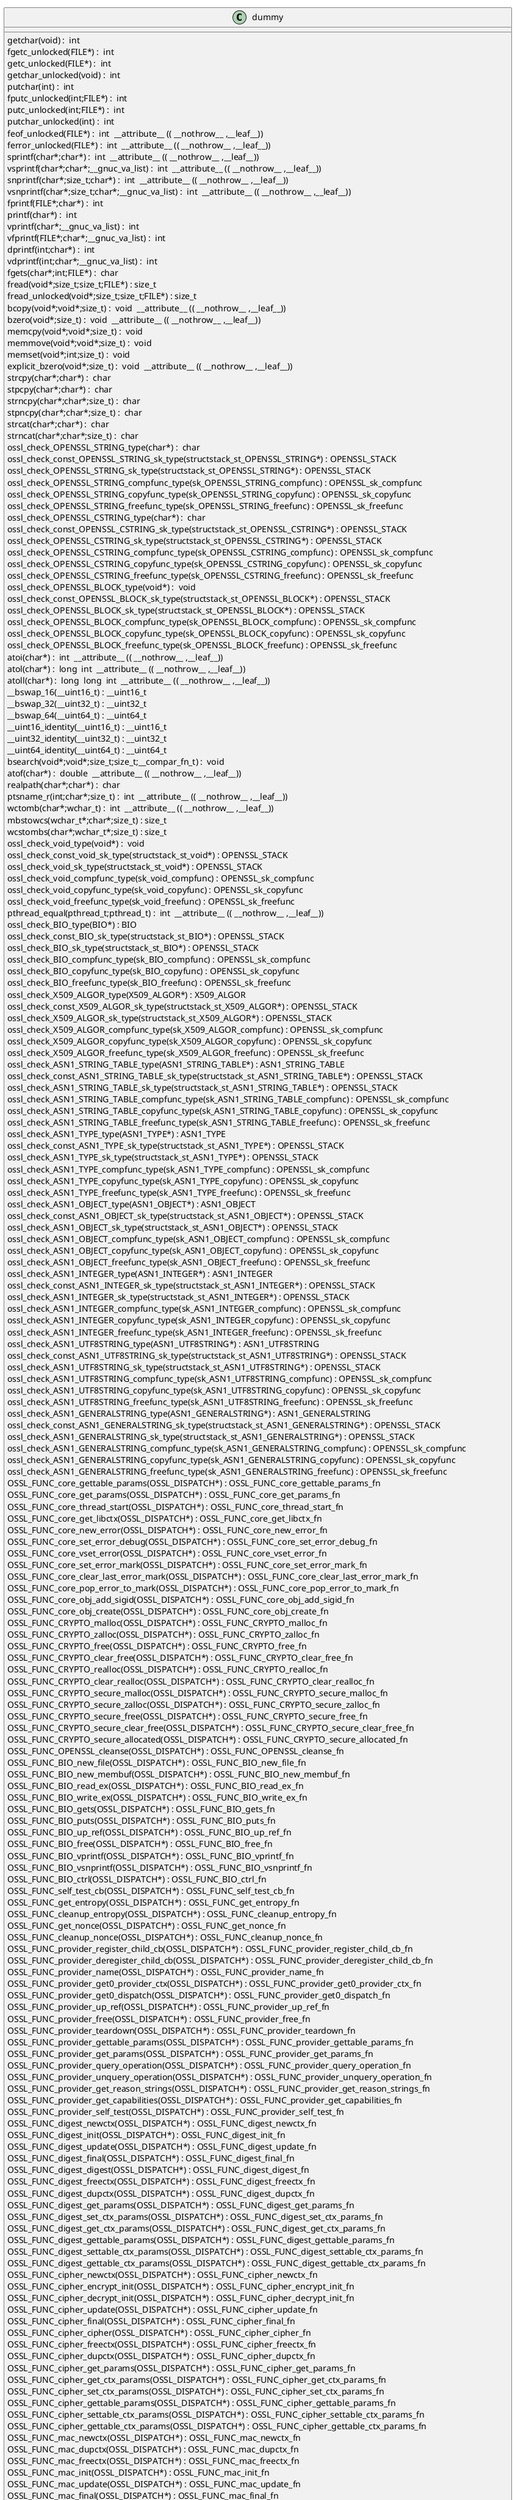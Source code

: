 @startuml
!pragma layout smetana
class dummy {
getchar(void) :  int  [[[./../.././qc/engines/e_dasync.c.html#774]]]
fgetc_unlocked(FILE*) :  int  [[[./../.././qc/engines/e_dasync.c.html#783]]]
getc_unlocked(FILE*) :  int  [[[./../.././qc/engines/e_dasync.c.html#793]]]
getchar_unlocked(void) :  int  [[[./../.././qc/engines/e_dasync.c.html#800]]]
putchar(int) :  int  [[[./../.././qc/engines/e_dasync.c.html#809]]]
fputc_unlocked(int;FILE*) :  int  [[[./../.././qc/engines/e_dasync.c.html#818]]]
putc_unlocked(int;FILE*) :  int  [[[./../.././qc/engines/e_dasync.c.html#828]]]
putchar_unlocked(int) :  int  [[[./../.././qc/engines/e_dasync.c.html#835]]]
feof_unlocked(FILE*) :  int  __attribute__ (( __nothrow__ ,__leaf__)) [[[./../.././qc/engines/e_dasync.c.html#841]]]
ferror_unlocked(FILE*) :  int  __attribute__ (( __nothrow__ ,__leaf__)) [[[./../.././qc/engines/e_dasync.c.html#848]]]
sprintf(char*;char*) :  int  __attribute__ (( __nothrow__ ,__leaf__)) [[[./../.././qc/engines/e_dasync.c.html#867]]]
vsprintf(char*;char*;__gnuc_va_list) :  int  __attribute__ (( __nothrow__ ,__leaf__)) [[[./../.././qc/engines/e_dasync.c.html#880]]]
snprintf(char*;size_t;char*) :  int  __attribute__ (( __nothrow__ ,__leaf__)) [[[./../.././qc/engines/e_dasync.c.html#899]]]
vsnprintf(char*;size_t;char*;__gnuc_va_list) :  int  __attribute__ (( __nothrow__ ,__leaf__)) [[[./../.././qc/engines/e_dasync.c.html#913]]]
fprintf(FILE*;char*) :  int  [[[./../.././qc/engines/e_dasync.c.html#934]]]
printf(char*) :  int  [[[./../.././qc/engines/e_dasync.c.html#941]]]
vprintf(char*;__gnuc_va_list) :  int  [[[./../.././qc/engines/e_dasync.c.html#953]]]
vfprintf(FILE*;char*;__gnuc_va_list) :  int  [[[./../.././qc/engines/e_dasync.c.html#963]]]
dprintf(int;char*) :  int  [[[./../.././qc/engines/e_dasync.c.html#978]]]
vdprintf(int;char*;__gnuc_va_list) :  int  [[[./../.././qc/engines/e_dasync.c.html#989]]]
fgets(char*;int;FILE*) :  char  [[[./../.././qc/engines/e_dasync.c.html#1008]]]
fread(void*;size_t;size_t;FILE*) : size_t [[[./../.././qc/engines/e_dasync.c.html#1034]]]
fread_unlocked(void*;size_t;size_t;FILE*) : size_t [[[./../.././qc/engines/e_dasync.c.html#1061]]]
bcopy(void*;void*;size_t) :  void  __attribute__ (( __nothrow__ ,__leaf__)) [[[./../.././qc/engines/e_dasync.c.html#1364]]]
bzero(void*;size_t) :  void  __attribute__ (( __nothrow__ ,__leaf__)) [[[./../.././qc/engines/e_dasync.c.html#1371]]]
memcpy(void*;void*;size_t) :  void  [[[./../.././qc/engines/e_dasync.c.html#1412]]]
memmove(void*;void*;size_t) :  void  [[[./../.././qc/engines/e_dasync.c.html#1420]]]
memset(void*;int;size_t) :  void  [[[./../.././qc/engines/e_dasync.c.html#1427]]]
explicit_bzero(void*;size_t) :  void  __attribute__ (( __nothrow__ ,__leaf__)) [[[./../.././qc/engines/e_dasync.c.html#1440]]]
strcpy(char*;char*) :  char  [[[./../.././qc/engines/e_dasync.c.html#1447]]]
stpcpy(char*;char*) :  char  [[[./../.././qc/engines/e_dasync.c.html#1454]]]
strncpy(char*;char*;size_t) :  char  [[[./../.././qc/engines/e_dasync.c.html#1462]]]
stpncpy(char*;char*;size_t) :  char  [[[./../.././qc/engines/e_dasync.c.html#1472]]]
strcat(char*;char*) :  char  [[[./../.././qc/engines/e_dasync.c.html#1479]]]
strncat(char*;char*;size_t) :  char  [[[./../.././qc/engines/e_dasync.c.html#1486]]]
ossl_check_OPENSSL_STRING_type(char*) :  char  [[[./../.././qc/engines/e_dasync.c.html#1750]]]
ossl_check_const_OPENSSL_STRING_sk_type(structstack_st_OPENSSL_STRING*) : OPENSSL_STACK [[[./../.././qc/engines/e_dasync.c.html#1750]]]
ossl_check_OPENSSL_STRING_sk_type(structstack_st_OPENSSL_STRING*) : OPENSSL_STACK [[[./../.././qc/engines/e_dasync.c.html#1750]]]
ossl_check_OPENSSL_STRING_compfunc_type(sk_OPENSSL_STRING_compfunc) : OPENSSL_sk_compfunc [[[./../.././qc/engines/e_dasync.c.html#1750]]]
ossl_check_OPENSSL_STRING_copyfunc_type(sk_OPENSSL_STRING_copyfunc) : OPENSSL_sk_copyfunc [[[./../.././qc/engines/e_dasync.c.html#1750]]]
ossl_check_OPENSSL_STRING_freefunc_type(sk_OPENSSL_STRING_freefunc) : OPENSSL_sk_freefunc [[[./../.././qc/engines/e_dasync.c.html#1750]]]
ossl_check_OPENSSL_CSTRING_type(char*) :  char  [[[./../.././qc/engines/e_dasync.c.html#1752]]]
ossl_check_const_OPENSSL_CSTRING_sk_type(structstack_st_OPENSSL_CSTRING*) : OPENSSL_STACK [[[./../.././qc/engines/e_dasync.c.html#1752]]]
ossl_check_OPENSSL_CSTRING_sk_type(structstack_st_OPENSSL_CSTRING*) : OPENSSL_STACK [[[./../.././qc/engines/e_dasync.c.html#1752]]]
ossl_check_OPENSSL_CSTRING_compfunc_type(sk_OPENSSL_CSTRING_compfunc) : OPENSSL_sk_compfunc [[[./../.././qc/engines/e_dasync.c.html#1752]]]
ossl_check_OPENSSL_CSTRING_copyfunc_type(sk_OPENSSL_CSTRING_copyfunc) : OPENSSL_sk_copyfunc [[[./../.././qc/engines/e_dasync.c.html#1752]]]
ossl_check_OPENSSL_CSTRING_freefunc_type(sk_OPENSSL_CSTRING_freefunc) : OPENSSL_sk_freefunc [[[./../.././qc/engines/e_dasync.c.html#1752]]]
ossl_check_OPENSSL_BLOCK_type(void*) :  void  [[[./../.././qc/engines/e_dasync.c.html#1755]]]
ossl_check_const_OPENSSL_BLOCK_sk_type(structstack_st_OPENSSL_BLOCK*) : OPENSSL_STACK [[[./../.././qc/engines/e_dasync.c.html#1755]]]
ossl_check_OPENSSL_BLOCK_sk_type(structstack_st_OPENSSL_BLOCK*) : OPENSSL_STACK [[[./../.././qc/engines/e_dasync.c.html#1755]]]
ossl_check_OPENSSL_BLOCK_compfunc_type(sk_OPENSSL_BLOCK_compfunc) : OPENSSL_sk_compfunc [[[./../.././qc/engines/e_dasync.c.html#1755]]]
ossl_check_OPENSSL_BLOCK_copyfunc_type(sk_OPENSSL_BLOCK_copyfunc) : OPENSSL_sk_copyfunc [[[./../.././qc/engines/e_dasync.c.html#1755]]]
ossl_check_OPENSSL_BLOCK_freefunc_type(sk_OPENSSL_BLOCK_freefunc) : OPENSSL_sk_freefunc [[[./../.././qc/engines/e_dasync.c.html#1755]]]
atoi(char*) :  int  __attribute__ (( __nothrow__ ,__leaf__)) [[[./../.././qc/engines/e_dasync.c.html#2065]]]
atol(char*) :  long  int  __attribute__ (( __nothrow__ ,__leaf__)) [[[./../.././qc/engines/e_dasync.c.html#2070]]]
atoll(char*) :  long  long  int  __attribute__ (( __nothrow__ ,__leaf__)) [[[./../.././qc/engines/e_dasync.c.html#2077]]]
__bswap_16(__uint16_t) : __uint16_t [[[./../.././qc/engines/e_dasync.c.html#2224]]]
__bswap_32(__uint32_t) : __uint32_t [[[./../.././qc/engines/e_dasync.c.html#2239]]]
__bswap_64(__uint64_t) : __uint64_t [[[./../.././qc/engines/e_dasync.c.html#2249]]]
__uint16_identity(__uint16_t) : __uint16_t [[[./../.././qc/engines/e_dasync.c.html#2261]]]
__uint32_identity(__uint32_t) : __uint32_t [[[./../.././qc/engines/e_dasync.c.html#2267]]]
__uint64_identity(__uint64_t) : __uint64_t [[[./../.././qc/engines/e_dasync.c.html#2273]]]
bsearch(void*;void*;size_t;size_t;__compar_fn_t) :  void  [[[./../.././qc/engines/e_dasync.c.html#2941]]]
atof(char*) :  double  __attribute__ (( __nothrow__ ,__leaf__)) [[[./../.././qc/engines/e_dasync.c.html#1]]]
realpath(char*;char*) :  char  [[[./../.././qc/engines/e_dasync.c.html#1]]]
ptsname_r(int;char*;size_t) :  int  __attribute__ (( __nothrow__ ,__leaf__)) [[[./../.././qc/engines/e_dasync.c.html#1]]]
wctomb(char*;wchar_t) :  int  __attribute__ (( __nothrow__ ,__leaf__)) [[[./../.././qc/engines/e_dasync.c.html#1]]]
mbstowcs(wchar_t*;char*;size_t) : size_t [[[./../.././qc/engines/e_dasync.c.html#1]]]
wcstombs(char*;wchar_t*;size_t) : size_t [[[./../.././qc/engines/e_dasync.c.html#1]]]
ossl_check_void_type(void*) :  void  [[[./../.././qc/engines/e_dasync.c.html#1]]]
ossl_check_const_void_sk_type(structstack_st_void*) : OPENSSL_STACK [[[./../.././qc/engines/e_dasync.c.html#1]]]
ossl_check_void_sk_type(structstack_st_void*) : OPENSSL_STACK [[[./../.././qc/engines/e_dasync.c.html#1]]]
ossl_check_void_compfunc_type(sk_void_compfunc) : OPENSSL_sk_compfunc [[[./../.././qc/engines/e_dasync.c.html#1]]]
ossl_check_void_copyfunc_type(sk_void_copyfunc) : OPENSSL_sk_copyfunc [[[./../.././qc/engines/e_dasync.c.html#1]]]
ossl_check_void_freefunc_type(sk_void_freefunc) : OPENSSL_sk_freefunc [[[./../.././qc/engines/e_dasync.c.html#1]]]
pthread_equal(pthread_t;pthread_t) :  int  __attribute__ (( __nothrow__ ,__leaf__)) [[[./../.././qc/engines/e_dasync.c.html#1]]]
ossl_check_BIO_type(BIO*) : BIO [[[./../.././qc/engines/e_dasync.c.html#1]]]
ossl_check_const_BIO_sk_type(structstack_st_BIO*) : OPENSSL_STACK [[[./../.././qc/engines/e_dasync.c.html#1]]]
ossl_check_BIO_sk_type(structstack_st_BIO*) : OPENSSL_STACK [[[./../.././qc/engines/e_dasync.c.html#1]]]
ossl_check_BIO_compfunc_type(sk_BIO_compfunc) : OPENSSL_sk_compfunc [[[./../.././qc/engines/e_dasync.c.html#1]]]
ossl_check_BIO_copyfunc_type(sk_BIO_copyfunc) : OPENSSL_sk_copyfunc [[[./../.././qc/engines/e_dasync.c.html#1]]]
ossl_check_BIO_freefunc_type(sk_BIO_freefunc) : OPENSSL_sk_freefunc [[[./../.././qc/engines/e_dasync.c.html#1]]]
ossl_check_X509_ALGOR_type(X509_ALGOR*) : X509_ALGOR [[[./../.././qc/engines/e_dasync.c.html#1]]]
ossl_check_const_X509_ALGOR_sk_type(structstack_st_X509_ALGOR*) : OPENSSL_STACK [[[./../.././qc/engines/e_dasync.c.html#1]]]
ossl_check_X509_ALGOR_sk_type(structstack_st_X509_ALGOR*) : OPENSSL_STACK [[[./../.././qc/engines/e_dasync.c.html#1]]]
ossl_check_X509_ALGOR_compfunc_type(sk_X509_ALGOR_compfunc) : OPENSSL_sk_compfunc [[[./../.././qc/engines/e_dasync.c.html#1]]]
ossl_check_X509_ALGOR_copyfunc_type(sk_X509_ALGOR_copyfunc) : OPENSSL_sk_copyfunc [[[./../.././qc/engines/e_dasync.c.html#1]]]
ossl_check_X509_ALGOR_freefunc_type(sk_X509_ALGOR_freefunc) : OPENSSL_sk_freefunc [[[./../.././qc/engines/e_dasync.c.html#1]]]
ossl_check_ASN1_STRING_TABLE_type(ASN1_STRING_TABLE*) : ASN1_STRING_TABLE [[[./../.././qc/engines/e_dasync.c.html#1]]]
ossl_check_const_ASN1_STRING_TABLE_sk_type(structstack_st_ASN1_STRING_TABLE*) : OPENSSL_STACK [[[./../.././qc/engines/e_dasync.c.html#1]]]
ossl_check_ASN1_STRING_TABLE_sk_type(structstack_st_ASN1_STRING_TABLE*) : OPENSSL_STACK [[[./../.././qc/engines/e_dasync.c.html#1]]]
ossl_check_ASN1_STRING_TABLE_compfunc_type(sk_ASN1_STRING_TABLE_compfunc) : OPENSSL_sk_compfunc [[[./../.././qc/engines/e_dasync.c.html#1]]]
ossl_check_ASN1_STRING_TABLE_copyfunc_type(sk_ASN1_STRING_TABLE_copyfunc) : OPENSSL_sk_copyfunc [[[./../.././qc/engines/e_dasync.c.html#1]]]
ossl_check_ASN1_STRING_TABLE_freefunc_type(sk_ASN1_STRING_TABLE_freefunc) : OPENSSL_sk_freefunc [[[./../.././qc/engines/e_dasync.c.html#1]]]
ossl_check_ASN1_TYPE_type(ASN1_TYPE*) : ASN1_TYPE [[[./../.././qc/engines/e_dasync.c.html#1]]]
ossl_check_const_ASN1_TYPE_sk_type(structstack_st_ASN1_TYPE*) : OPENSSL_STACK [[[./../.././qc/engines/e_dasync.c.html#1]]]
ossl_check_ASN1_TYPE_sk_type(structstack_st_ASN1_TYPE*) : OPENSSL_STACK [[[./../.././qc/engines/e_dasync.c.html#1]]]
ossl_check_ASN1_TYPE_compfunc_type(sk_ASN1_TYPE_compfunc) : OPENSSL_sk_compfunc [[[./../.././qc/engines/e_dasync.c.html#1]]]
ossl_check_ASN1_TYPE_copyfunc_type(sk_ASN1_TYPE_copyfunc) : OPENSSL_sk_copyfunc [[[./../.././qc/engines/e_dasync.c.html#1]]]
ossl_check_ASN1_TYPE_freefunc_type(sk_ASN1_TYPE_freefunc) : OPENSSL_sk_freefunc [[[./../.././qc/engines/e_dasync.c.html#1]]]
ossl_check_ASN1_OBJECT_type(ASN1_OBJECT*) : ASN1_OBJECT [[[./../.././qc/engines/e_dasync.c.html#1]]]
ossl_check_const_ASN1_OBJECT_sk_type(structstack_st_ASN1_OBJECT*) : OPENSSL_STACK [[[./../.././qc/engines/e_dasync.c.html#1]]]
ossl_check_ASN1_OBJECT_sk_type(structstack_st_ASN1_OBJECT*) : OPENSSL_STACK [[[./../.././qc/engines/e_dasync.c.html#1]]]
ossl_check_ASN1_OBJECT_compfunc_type(sk_ASN1_OBJECT_compfunc) : OPENSSL_sk_compfunc [[[./../.././qc/engines/e_dasync.c.html#1]]]
ossl_check_ASN1_OBJECT_copyfunc_type(sk_ASN1_OBJECT_copyfunc) : OPENSSL_sk_copyfunc [[[./../.././qc/engines/e_dasync.c.html#1]]]
ossl_check_ASN1_OBJECT_freefunc_type(sk_ASN1_OBJECT_freefunc) : OPENSSL_sk_freefunc [[[./../.././qc/engines/e_dasync.c.html#1]]]
ossl_check_ASN1_INTEGER_type(ASN1_INTEGER*) : ASN1_INTEGER [[[./../.././qc/engines/e_dasync.c.html#1]]]
ossl_check_const_ASN1_INTEGER_sk_type(structstack_st_ASN1_INTEGER*) : OPENSSL_STACK [[[./../.././qc/engines/e_dasync.c.html#1]]]
ossl_check_ASN1_INTEGER_sk_type(structstack_st_ASN1_INTEGER*) : OPENSSL_STACK [[[./../.././qc/engines/e_dasync.c.html#1]]]
ossl_check_ASN1_INTEGER_compfunc_type(sk_ASN1_INTEGER_compfunc) : OPENSSL_sk_compfunc [[[./../.././qc/engines/e_dasync.c.html#1]]]
ossl_check_ASN1_INTEGER_copyfunc_type(sk_ASN1_INTEGER_copyfunc) : OPENSSL_sk_copyfunc [[[./../.././qc/engines/e_dasync.c.html#1]]]
ossl_check_ASN1_INTEGER_freefunc_type(sk_ASN1_INTEGER_freefunc) : OPENSSL_sk_freefunc [[[./../.././qc/engines/e_dasync.c.html#1]]]
ossl_check_ASN1_UTF8STRING_type(ASN1_UTF8STRING*) : ASN1_UTF8STRING [[[./../.././qc/engines/e_dasync.c.html#1]]]
ossl_check_const_ASN1_UTF8STRING_sk_type(structstack_st_ASN1_UTF8STRING*) : OPENSSL_STACK [[[./../.././qc/engines/e_dasync.c.html#1]]]
ossl_check_ASN1_UTF8STRING_sk_type(structstack_st_ASN1_UTF8STRING*) : OPENSSL_STACK [[[./../.././qc/engines/e_dasync.c.html#1]]]
ossl_check_ASN1_UTF8STRING_compfunc_type(sk_ASN1_UTF8STRING_compfunc) : OPENSSL_sk_compfunc [[[./../.././qc/engines/e_dasync.c.html#1]]]
ossl_check_ASN1_UTF8STRING_copyfunc_type(sk_ASN1_UTF8STRING_copyfunc) : OPENSSL_sk_copyfunc [[[./../.././qc/engines/e_dasync.c.html#1]]]
ossl_check_ASN1_UTF8STRING_freefunc_type(sk_ASN1_UTF8STRING_freefunc) : OPENSSL_sk_freefunc [[[./../.././qc/engines/e_dasync.c.html#1]]]
ossl_check_ASN1_GENERALSTRING_type(ASN1_GENERALSTRING*) : ASN1_GENERALSTRING [[[./../.././qc/engines/e_dasync.c.html#1]]]
ossl_check_const_ASN1_GENERALSTRING_sk_type(structstack_st_ASN1_GENERALSTRING*) : OPENSSL_STACK [[[./../.././qc/engines/e_dasync.c.html#1]]]
ossl_check_ASN1_GENERALSTRING_sk_type(structstack_st_ASN1_GENERALSTRING*) : OPENSSL_STACK [[[./../.././qc/engines/e_dasync.c.html#1]]]
ossl_check_ASN1_GENERALSTRING_compfunc_type(sk_ASN1_GENERALSTRING_compfunc) : OPENSSL_sk_compfunc [[[./../.././qc/engines/e_dasync.c.html#1]]]
ossl_check_ASN1_GENERALSTRING_copyfunc_type(sk_ASN1_GENERALSTRING_copyfunc) : OPENSSL_sk_copyfunc [[[./../.././qc/engines/e_dasync.c.html#1]]]
ossl_check_ASN1_GENERALSTRING_freefunc_type(sk_ASN1_GENERALSTRING_freefunc) : OPENSSL_sk_freefunc [[[./../.././qc/engines/e_dasync.c.html#1]]]
OSSL_FUNC_core_gettable_params(OSSL_DISPATCH*) : OSSL_FUNC_core_gettable_params_fn [[[./../.././qc/engines/e_dasync.c.html#1]]]
OSSL_FUNC_core_get_params(OSSL_DISPATCH*) : OSSL_FUNC_core_get_params_fn [[[./../.././qc/engines/e_dasync.c.html#1]]]
OSSL_FUNC_core_thread_start(OSSL_DISPATCH*) : OSSL_FUNC_core_thread_start_fn [[[./../.././qc/engines/e_dasync.c.html#1]]]
OSSL_FUNC_core_get_libctx(OSSL_DISPATCH*) : OSSL_FUNC_core_get_libctx_fn [[[./../.././qc/engines/e_dasync.c.html#1]]]
OSSL_FUNC_core_new_error(OSSL_DISPATCH*) : OSSL_FUNC_core_new_error_fn [[[./../.././qc/engines/e_dasync.c.html#1]]]
OSSL_FUNC_core_set_error_debug(OSSL_DISPATCH*) : OSSL_FUNC_core_set_error_debug_fn [[[./../.././qc/engines/e_dasync.c.html#1]]]
OSSL_FUNC_core_vset_error(OSSL_DISPATCH*) : OSSL_FUNC_core_vset_error_fn [[[./../.././qc/engines/e_dasync.c.html#1]]]
OSSL_FUNC_core_set_error_mark(OSSL_DISPATCH*) : OSSL_FUNC_core_set_error_mark_fn [[[./../.././qc/engines/e_dasync.c.html#1]]]
OSSL_FUNC_core_clear_last_error_mark(OSSL_DISPATCH*) : OSSL_FUNC_core_clear_last_error_mark_fn [[[./../.././qc/engines/e_dasync.c.html#1]]]
OSSL_FUNC_core_pop_error_to_mark(OSSL_DISPATCH*) : OSSL_FUNC_core_pop_error_to_mark_fn [[[./../.././qc/engines/e_dasync.c.html#1]]]
OSSL_FUNC_core_obj_add_sigid(OSSL_DISPATCH*) : OSSL_FUNC_core_obj_add_sigid_fn [[[./../.././qc/engines/e_dasync.c.html#1]]]
OSSL_FUNC_core_obj_create(OSSL_DISPATCH*) : OSSL_FUNC_core_obj_create_fn [[[./../.././qc/engines/e_dasync.c.html#1]]]
OSSL_FUNC_CRYPTO_malloc(OSSL_DISPATCH*) : OSSL_FUNC_CRYPTO_malloc_fn [[[./../.././qc/engines/e_dasync.c.html#1]]]
OSSL_FUNC_CRYPTO_zalloc(OSSL_DISPATCH*) : OSSL_FUNC_CRYPTO_zalloc_fn [[[./../.././qc/engines/e_dasync.c.html#1]]]
OSSL_FUNC_CRYPTO_free(OSSL_DISPATCH*) : OSSL_FUNC_CRYPTO_free_fn [[[./../.././qc/engines/e_dasync.c.html#1]]]
OSSL_FUNC_CRYPTO_clear_free(OSSL_DISPATCH*) : OSSL_FUNC_CRYPTO_clear_free_fn [[[./../.././qc/engines/e_dasync.c.html#1]]]
OSSL_FUNC_CRYPTO_realloc(OSSL_DISPATCH*) : OSSL_FUNC_CRYPTO_realloc_fn [[[./../.././qc/engines/e_dasync.c.html#1]]]
OSSL_FUNC_CRYPTO_clear_realloc(OSSL_DISPATCH*) : OSSL_FUNC_CRYPTO_clear_realloc_fn [[[./../.././qc/engines/e_dasync.c.html#1]]]
OSSL_FUNC_CRYPTO_secure_malloc(OSSL_DISPATCH*) : OSSL_FUNC_CRYPTO_secure_malloc_fn [[[./../.././qc/engines/e_dasync.c.html#1]]]
OSSL_FUNC_CRYPTO_secure_zalloc(OSSL_DISPATCH*) : OSSL_FUNC_CRYPTO_secure_zalloc_fn [[[./../.././qc/engines/e_dasync.c.html#1]]]
OSSL_FUNC_CRYPTO_secure_free(OSSL_DISPATCH*) : OSSL_FUNC_CRYPTO_secure_free_fn [[[./../.././qc/engines/e_dasync.c.html#1]]]
OSSL_FUNC_CRYPTO_secure_clear_free(OSSL_DISPATCH*) : OSSL_FUNC_CRYPTO_secure_clear_free_fn [[[./../.././qc/engines/e_dasync.c.html#1]]]
OSSL_FUNC_CRYPTO_secure_allocated(OSSL_DISPATCH*) : OSSL_FUNC_CRYPTO_secure_allocated_fn [[[./../.././qc/engines/e_dasync.c.html#1]]]
OSSL_FUNC_OPENSSL_cleanse(OSSL_DISPATCH*) : OSSL_FUNC_OPENSSL_cleanse_fn [[[./../.././qc/engines/e_dasync.c.html#1]]]
OSSL_FUNC_BIO_new_file(OSSL_DISPATCH*) : OSSL_FUNC_BIO_new_file_fn [[[./../.././qc/engines/e_dasync.c.html#1]]]
OSSL_FUNC_BIO_new_membuf(OSSL_DISPATCH*) : OSSL_FUNC_BIO_new_membuf_fn [[[./../.././qc/engines/e_dasync.c.html#1]]]
OSSL_FUNC_BIO_read_ex(OSSL_DISPATCH*) : OSSL_FUNC_BIO_read_ex_fn [[[./../.././qc/engines/e_dasync.c.html#1]]]
OSSL_FUNC_BIO_write_ex(OSSL_DISPATCH*) : OSSL_FUNC_BIO_write_ex_fn [[[./../.././qc/engines/e_dasync.c.html#1]]]
OSSL_FUNC_BIO_gets(OSSL_DISPATCH*) : OSSL_FUNC_BIO_gets_fn [[[./../.././qc/engines/e_dasync.c.html#1]]]
OSSL_FUNC_BIO_puts(OSSL_DISPATCH*) : OSSL_FUNC_BIO_puts_fn [[[./../.././qc/engines/e_dasync.c.html#1]]]
OSSL_FUNC_BIO_up_ref(OSSL_DISPATCH*) : OSSL_FUNC_BIO_up_ref_fn [[[./../.././qc/engines/e_dasync.c.html#1]]]
OSSL_FUNC_BIO_free(OSSL_DISPATCH*) : OSSL_FUNC_BIO_free_fn [[[./../.././qc/engines/e_dasync.c.html#1]]]
OSSL_FUNC_BIO_vprintf(OSSL_DISPATCH*) : OSSL_FUNC_BIO_vprintf_fn [[[./../.././qc/engines/e_dasync.c.html#1]]]
OSSL_FUNC_BIO_vsnprintf(OSSL_DISPATCH*) : OSSL_FUNC_BIO_vsnprintf_fn [[[./../.././qc/engines/e_dasync.c.html#1]]]
OSSL_FUNC_BIO_ctrl(OSSL_DISPATCH*) : OSSL_FUNC_BIO_ctrl_fn [[[./../.././qc/engines/e_dasync.c.html#1]]]
OSSL_FUNC_self_test_cb(OSSL_DISPATCH*) : OSSL_FUNC_self_test_cb_fn [[[./../.././qc/engines/e_dasync.c.html#1]]]
OSSL_FUNC_get_entropy(OSSL_DISPATCH*) : OSSL_FUNC_get_entropy_fn [[[./../.././qc/engines/e_dasync.c.html#1]]]
OSSL_FUNC_cleanup_entropy(OSSL_DISPATCH*) : OSSL_FUNC_cleanup_entropy_fn [[[./../.././qc/engines/e_dasync.c.html#1]]]
OSSL_FUNC_get_nonce(OSSL_DISPATCH*) : OSSL_FUNC_get_nonce_fn [[[./../.././qc/engines/e_dasync.c.html#1]]]
OSSL_FUNC_cleanup_nonce(OSSL_DISPATCH*) : OSSL_FUNC_cleanup_nonce_fn [[[./../.././qc/engines/e_dasync.c.html#1]]]
OSSL_FUNC_provider_register_child_cb(OSSL_DISPATCH*) : OSSL_FUNC_provider_register_child_cb_fn [[[./../.././qc/engines/e_dasync.c.html#1]]]
OSSL_FUNC_provider_deregister_child_cb(OSSL_DISPATCH*) : OSSL_FUNC_provider_deregister_child_cb_fn [[[./../.././qc/engines/e_dasync.c.html#1]]]
OSSL_FUNC_provider_name(OSSL_DISPATCH*) : OSSL_FUNC_provider_name_fn [[[./../.././qc/engines/e_dasync.c.html#1]]]
OSSL_FUNC_provider_get0_provider_ctx(OSSL_DISPATCH*) : OSSL_FUNC_provider_get0_provider_ctx_fn [[[./../.././qc/engines/e_dasync.c.html#1]]]
OSSL_FUNC_provider_get0_dispatch(OSSL_DISPATCH*) : OSSL_FUNC_provider_get0_dispatch_fn [[[./../.././qc/engines/e_dasync.c.html#1]]]
OSSL_FUNC_provider_up_ref(OSSL_DISPATCH*) : OSSL_FUNC_provider_up_ref_fn [[[./../.././qc/engines/e_dasync.c.html#1]]]
OSSL_FUNC_provider_free(OSSL_DISPATCH*) : OSSL_FUNC_provider_free_fn [[[./../.././qc/engines/e_dasync.c.html#1]]]
OSSL_FUNC_provider_teardown(OSSL_DISPATCH*) : OSSL_FUNC_provider_teardown_fn [[[./../.././qc/engines/e_dasync.c.html#1]]]
OSSL_FUNC_provider_gettable_params(OSSL_DISPATCH*) : OSSL_FUNC_provider_gettable_params_fn [[[./../.././qc/engines/e_dasync.c.html#1]]]
OSSL_FUNC_provider_get_params(OSSL_DISPATCH*) : OSSL_FUNC_provider_get_params_fn [[[./../.././qc/engines/e_dasync.c.html#1]]]
OSSL_FUNC_provider_query_operation(OSSL_DISPATCH*) : OSSL_FUNC_provider_query_operation_fn [[[./../.././qc/engines/e_dasync.c.html#1]]]
OSSL_FUNC_provider_unquery_operation(OSSL_DISPATCH*) : OSSL_FUNC_provider_unquery_operation_fn [[[./../.././qc/engines/e_dasync.c.html#1]]]
OSSL_FUNC_provider_get_reason_strings(OSSL_DISPATCH*) : OSSL_FUNC_provider_get_reason_strings_fn [[[./../.././qc/engines/e_dasync.c.html#1]]]
OSSL_FUNC_provider_get_capabilities(OSSL_DISPATCH*) : OSSL_FUNC_provider_get_capabilities_fn [[[./../.././qc/engines/e_dasync.c.html#1]]]
OSSL_FUNC_provider_self_test(OSSL_DISPATCH*) : OSSL_FUNC_provider_self_test_fn [[[./../.././qc/engines/e_dasync.c.html#1]]]
OSSL_FUNC_digest_newctx(OSSL_DISPATCH*) : OSSL_FUNC_digest_newctx_fn [[[./../.././qc/engines/e_dasync.c.html#1]]]
OSSL_FUNC_digest_init(OSSL_DISPATCH*) : OSSL_FUNC_digest_init_fn [[[./../.././qc/engines/e_dasync.c.html#1]]]
OSSL_FUNC_digest_update(OSSL_DISPATCH*) : OSSL_FUNC_digest_update_fn [[[./../.././qc/engines/e_dasync.c.html#1]]]
OSSL_FUNC_digest_final(OSSL_DISPATCH*) : OSSL_FUNC_digest_final_fn [[[./../.././qc/engines/e_dasync.c.html#1]]]
OSSL_FUNC_digest_digest(OSSL_DISPATCH*) : OSSL_FUNC_digest_digest_fn [[[./../.././qc/engines/e_dasync.c.html#1]]]
OSSL_FUNC_digest_freectx(OSSL_DISPATCH*) : OSSL_FUNC_digest_freectx_fn [[[./../.././qc/engines/e_dasync.c.html#1]]]
OSSL_FUNC_digest_dupctx(OSSL_DISPATCH*) : OSSL_FUNC_digest_dupctx_fn [[[./../.././qc/engines/e_dasync.c.html#1]]]
OSSL_FUNC_digest_get_params(OSSL_DISPATCH*) : OSSL_FUNC_digest_get_params_fn [[[./../.././qc/engines/e_dasync.c.html#1]]]
OSSL_FUNC_digest_set_ctx_params(OSSL_DISPATCH*) : OSSL_FUNC_digest_set_ctx_params_fn [[[./../.././qc/engines/e_dasync.c.html#1]]]
OSSL_FUNC_digest_get_ctx_params(OSSL_DISPATCH*) : OSSL_FUNC_digest_get_ctx_params_fn [[[./../.././qc/engines/e_dasync.c.html#1]]]
OSSL_FUNC_digest_gettable_params(OSSL_DISPATCH*) : OSSL_FUNC_digest_gettable_params_fn [[[./../.././qc/engines/e_dasync.c.html#1]]]
OSSL_FUNC_digest_settable_ctx_params(OSSL_DISPATCH*) : OSSL_FUNC_digest_settable_ctx_params_fn [[[./../.././qc/engines/e_dasync.c.html#1]]]
OSSL_FUNC_digest_gettable_ctx_params(OSSL_DISPATCH*) : OSSL_FUNC_digest_gettable_ctx_params_fn [[[./../.././qc/engines/e_dasync.c.html#1]]]
OSSL_FUNC_cipher_newctx(OSSL_DISPATCH*) : OSSL_FUNC_cipher_newctx_fn [[[./../.././qc/engines/e_dasync.c.html#1]]]
OSSL_FUNC_cipher_encrypt_init(OSSL_DISPATCH*) : OSSL_FUNC_cipher_encrypt_init_fn [[[./../.././qc/engines/e_dasync.c.html#1]]]
OSSL_FUNC_cipher_decrypt_init(OSSL_DISPATCH*) : OSSL_FUNC_cipher_decrypt_init_fn [[[./../.././qc/engines/e_dasync.c.html#1]]]
OSSL_FUNC_cipher_update(OSSL_DISPATCH*) : OSSL_FUNC_cipher_update_fn [[[./../.././qc/engines/e_dasync.c.html#1]]]
OSSL_FUNC_cipher_final(OSSL_DISPATCH*) : OSSL_FUNC_cipher_final_fn [[[./../.././qc/engines/e_dasync.c.html#1]]]
OSSL_FUNC_cipher_cipher(OSSL_DISPATCH*) : OSSL_FUNC_cipher_cipher_fn [[[./../.././qc/engines/e_dasync.c.html#1]]]
OSSL_FUNC_cipher_freectx(OSSL_DISPATCH*) : OSSL_FUNC_cipher_freectx_fn [[[./../.././qc/engines/e_dasync.c.html#1]]]
OSSL_FUNC_cipher_dupctx(OSSL_DISPATCH*) : OSSL_FUNC_cipher_dupctx_fn [[[./../.././qc/engines/e_dasync.c.html#1]]]
OSSL_FUNC_cipher_get_params(OSSL_DISPATCH*) : OSSL_FUNC_cipher_get_params_fn [[[./../.././qc/engines/e_dasync.c.html#1]]]
OSSL_FUNC_cipher_get_ctx_params(OSSL_DISPATCH*) : OSSL_FUNC_cipher_get_ctx_params_fn [[[./../.././qc/engines/e_dasync.c.html#1]]]
OSSL_FUNC_cipher_set_ctx_params(OSSL_DISPATCH*) : OSSL_FUNC_cipher_set_ctx_params_fn [[[./../.././qc/engines/e_dasync.c.html#1]]]
OSSL_FUNC_cipher_gettable_params(OSSL_DISPATCH*) : OSSL_FUNC_cipher_gettable_params_fn [[[./../.././qc/engines/e_dasync.c.html#1]]]
OSSL_FUNC_cipher_settable_ctx_params(OSSL_DISPATCH*) : OSSL_FUNC_cipher_settable_ctx_params_fn [[[./../.././qc/engines/e_dasync.c.html#1]]]
OSSL_FUNC_cipher_gettable_ctx_params(OSSL_DISPATCH*) : OSSL_FUNC_cipher_gettable_ctx_params_fn [[[./../.././qc/engines/e_dasync.c.html#1]]]
OSSL_FUNC_mac_newctx(OSSL_DISPATCH*) : OSSL_FUNC_mac_newctx_fn [[[./../.././qc/engines/e_dasync.c.html#1]]]
OSSL_FUNC_mac_dupctx(OSSL_DISPATCH*) : OSSL_FUNC_mac_dupctx_fn [[[./../.././qc/engines/e_dasync.c.html#1]]]
OSSL_FUNC_mac_freectx(OSSL_DISPATCH*) : OSSL_FUNC_mac_freectx_fn [[[./../.././qc/engines/e_dasync.c.html#1]]]
OSSL_FUNC_mac_init(OSSL_DISPATCH*) : OSSL_FUNC_mac_init_fn [[[./../.././qc/engines/e_dasync.c.html#1]]]
OSSL_FUNC_mac_update(OSSL_DISPATCH*) : OSSL_FUNC_mac_update_fn [[[./../.././qc/engines/e_dasync.c.html#1]]]
OSSL_FUNC_mac_final(OSSL_DISPATCH*) : OSSL_FUNC_mac_final_fn [[[./../.././qc/engines/e_dasync.c.html#1]]]
OSSL_FUNC_mac_gettable_params(OSSL_DISPATCH*) : OSSL_FUNC_mac_gettable_params_fn [[[./../.././qc/engines/e_dasync.c.html#1]]]
OSSL_FUNC_mac_gettable_ctx_params(OSSL_DISPATCH*) : OSSL_FUNC_mac_gettable_ctx_params_fn [[[./../.././qc/engines/e_dasync.c.html#1]]]
OSSL_FUNC_mac_settable_ctx_params(OSSL_DISPATCH*) : OSSL_FUNC_mac_settable_ctx_params_fn [[[./../.././qc/engines/e_dasync.c.html#1]]]
OSSL_FUNC_mac_get_params(OSSL_DISPATCH*) : OSSL_FUNC_mac_get_params_fn [[[./../.././qc/engines/e_dasync.c.html#1]]]
OSSL_FUNC_mac_get_ctx_params(OSSL_DISPATCH*) : OSSL_FUNC_mac_get_ctx_params_fn [[[./../.././qc/engines/e_dasync.c.html#1]]]
OSSL_FUNC_mac_set_ctx_params(OSSL_DISPATCH*) : OSSL_FUNC_mac_set_ctx_params_fn [[[./../.././qc/engines/e_dasync.c.html#1]]]
OSSL_FUNC_kdf_newctx(OSSL_DISPATCH*) : OSSL_FUNC_kdf_newctx_fn [[[./../.././qc/engines/e_dasync.c.html#1]]]
OSSL_FUNC_kdf_dupctx(OSSL_DISPATCH*) : OSSL_FUNC_kdf_dupctx_fn [[[./../.././qc/engines/e_dasync.c.html#1]]]
OSSL_FUNC_kdf_freectx(OSSL_DISPATCH*) : OSSL_FUNC_kdf_freectx_fn [[[./../.././qc/engines/e_dasync.c.html#1]]]
OSSL_FUNC_kdf_reset(OSSL_DISPATCH*) : OSSL_FUNC_kdf_reset_fn [[[./../.././qc/engines/e_dasync.c.html#1]]]
OSSL_FUNC_kdf_derive(OSSL_DISPATCH*) : OSSL_FUNC_kdf_derive_fn [[[./../.././qc/engines/e_dasync.c.html#1]]]
OSSL_FUNC_kdf_gettable_params(OSSL_DISPATCH*) : OSSL_FUNC_kdf_gettable_params_fn [[[./../.././qc/engines/e_dasync.c.html#1]]]
OSSL_FUNC_kdf_gettable_ctx_params(OSSL_DISPATCH*) : OSSL_FUNC_kdf_gettable_ctx_params_fn [[[./../.././qc/engines/e_dasync.c.html#1]]]
OSSL_FUNC_kdf_settable_ctx_params(OSSL_DISPATCH*) : OSSL_FUNC_kdf_settable_ctx_params_fn [[[./../.././qc/engines/e_dasync.c.html#1]]]
OSSL_FUNC_kdf_get_params(OSSL_DISPATCH*) : OSSL_FUNC_kdf_get_params_fn [[[./../.././qc/engines/e_dasync.c.html#1]]]
OSSL_FUNC_kdf_get_ctx_params(OSSL_DISPATCH*) : OSSL_FUNC_kdf_get_ctx_params_fn [[[./../.././qc/engines/e_dasync.c.html#1]]]
OSSL_FUNC_kdf_set_ctx_params(OSSL_DISPATCH*) : OSSL_FUNC_kdf_set_ctx_params_fn [[[./../.././qc/engines/e_dasync.c.html#1]]]
OSSL_FUNC_rand_newctx(OSSL_DISPATCH*) : OSSL_FUNC_rand_newctx_fn [[[./../.././qc/engines/e_dasync.c.html#1]]]
OSSL_FUNC_rand_freectx(OSSL_DISPATCH*) : OSSL_FUNC_rand_freectx_fn [[[./../.././qc/engines/e_dasync.c.html#1]]]
OSSL_FUNC_rand_instantiate(OSSL_DISPATCH*) : OSSL_FUNC_rand_instantiate_fn [[[./../.././qc/engines/e_dasync.c.html#1]]]
OSSL_FUNC_rand_uninstantiate(OSSL_DISPATCH*) : OSSL_FUNC_rand_uninstantiate_fn [[[./../.././qc/engines/e_dasync.c.html#1]]]
OSSL_FUNC_rand_generate(OSSL_DISPATCH*) : OSSL_FUNC_rand_generate_fn [[[./../.././qc/engines/e_dasync.c.html#1]]]
OSSL_FUNC_rand_reseed(OSSL_DISPATCH*) : OSSL_FUNC_rand_reseed_fn [[[./../.././qc/engines/e_dasync.c.html#1]]]
OSSL_FUNC_rand_nonce(OSSL_DISPATCH*) : OSSL_FUNC_rand_nonce_fn [[[./../.././qc/engines/e_dasync.c.html#1]]]
OSSL_FUNC_rand_enable_locking(OSSL_DISPATCH*) : OSSL_FUNC_rand_enable_locking_fn [[[./../.././qc/engines/e_dasync.c.html#1]]]
OSSL_FUNC_rand_lock(OSSL_DISPATCH*) : OSSL_FUNC_rand_lock_fn [[[./../.././qc/engines/e_dasync.c.html#1]]]
OSSL_FUNC_rand_unlock(OSSL_DISPATCH*) : OSSL_FUNC_rand_unlock_fn [[[./../.././qc/engines/e_dasync.c.html#1]]]
OSSL_FUNC_rand_gettable_params(OSSL_DISPATCH*) : OSSL_FUNC_rand_gettable_params_fn [[[./../.././qc/engines/e_dasync.c.html#1]]]
OSSL_FUNC_rand_gettable_ctx_params(OSSL_DISPATCH*) : OSSL_FUNC_rand_gettable_ctx_params_fn [[[./../.././qc/engines/e_dasync.c.html#1]]]
OSSL_FUNC_rand_settable_ctx_params(OSSL_DISPATCH*) : OSSL_FUNC_rand_settable_ctx_params_fn [[[./../.././qc/engines/e_dasync.c.html#1]]]
OSSL_FUNC_rand_get_params(OSSL_DISPATCH*) : OSSL_FUNC_rand_get_params_fn [[[./../.././qc/engines/e_dasync.c.html#1]]]
OSSL_FUNC_rand_get_ctx_params(OSSL_DISPATCH*) : OSSL_FUNC_rand_get_ctx_params_fn [[[./../.././qc/engines/e_dasync.c.html#1]]]
OSSL_FUNC_rand_set_ctx_params(OSSL_DISPATCH*) : OSSL_FUNC_rand_set_ctx_params_fn [[[./../.././qc/engines/e_dasync.c.html#1]]]
OSSL_FUNC_rand_set_callbacks(OSSL_DISPATCH*) : OSSL_FUNC_rand_set_callbacks_fn [[[./../.././qc/engines/e_dasync.c.html#1]]]
OSSL_FUNC_rand_verify_zeroization(OSSL_DISPATCH*) : OSSL_FUNC_rand_verify_zeroization_fn [[[./../.././qc/engines/e_dasync.c.html#1]]]
OSSL_FUNC_rand_get_seed(OSSL_DISPATCH*) : OSSL_FUNC_rand_get_seed_fn [[[./../.././qc/engines/e_dasync.c.html#1]]]
OSSL_FUNC_rand_clear_seed(OSSL_DISPATCH*) : OSSL_FUNC_rand_clear_seed_fn [[[./../.././qc/engines/e_dasync.c.html#1]]]
OSSL_FUNC_keymgmt_new(OSSL_DISPATCH*) : OSSL_FUNC_keymgmt_new_fn [[[./../.././qc/engines/e_dasync.c.html#1]]]
OSSL_FUNC_keymgmt_gen_init(OSSL_DISPATCH*) : OSSL_FUNC_keymgmt_gen_init_fn [[[./../.././qc/engines/e_dasync.c.html#1]]]
OSSL_FUNC_keymgmt_gen_set_template(OSSL_DISPATCH*) : OSSL_FUNC_keymgmt_gen_set_template_fn [[[./../.././qc/engines/e_dasync.c.html#1]]]
OSSL_FUNC_keymgmt_gen_set_params(OSSL_DISPATCH*) : OSSL_FUNC_keymgmt_gen_set_params_fn [[[./../.././qc/engines/e_dasync.c.html#1]]]
OSSL_FUNC_keymgmt_gen_settable_params(OSSL_DISPATCH*) : OSSL_FUNC_keymgmt_gen_settable_params_fn [[[./../.././qc/engines/e_dasync.c.html#1]]]
OSSL_FUNC_keymgmt_gen(OSSL_DISPATCH*) : OSSL_FUNC_keymgmt_gen_fn [[[./../.././qc/engines/e_dasync.c.html#1]]]
OSSL_FUNC_keymgmt_gen_cleanup(OSSL_DISPATCH*) : OSSL_FUNC_keymgmt_gen_cleanup_fn [[[./../.././qc/engines/e_dasync.c.html#1]]]
OSSL_FUNC_keymgmt_load(OSSL_DISPATCH*) : OSSL_FUNC_keymgmt_load_fn [[[./../.././qc/engines/e_dasync.c.html#1]]]
OSSL_FUNC_keymgmt_free(OSSL_DISPATCH*) : OSSL_FUNC_keymgmt_free_fn [[[./../.././qc/engines/e_dasync.c.html#1]]]
OSSL_FUNC_keymgmt_get_params(OSSL_DISPATCH*) : OSSL_FUNC_keymgmt_get_params_fn [[[./../.././qc/engines/e_dasync.c.html#1]]]
OSSL_FUNC_keymgmt_gettable_params(OSSL_DISPATCH*) : OSSL_FUNC_keymgmt_gettable_params_fn [[[./../.././qc/engines/e_dasync.c.html#1]]]
OSSL_FUNC_keymgmt_set_params(OSSL_DISPATCH*) : OSSL_FUNC_keymgmt_set_params_fn [[[./../.././qc/engines/e_dasync.c.html#1]]]
OSSL_FUNC_keymgmt_settable_params(OSSL_DISPATCH*) : OSSL_FUNC_keymgmt_settable_params_fn [[[./../.././qc/engines/e_dasync.c.html#1]]]
OSSL_FUNC_keymgmt_query_operation_name(OSSL_DISPATCH*) : OSSL_FUNC_keymgmt_query_operation_name_fn [[[./../.././qc/engines/e_dasync.c.html#1]]]
OSSL_FUNC_keymgmt_has(OSSL_DISPATCH*) : OSSL_FUNC_keymgmt_has_fn [[[./../.././qc/engines/e_dasync.c.html#1]]]
OSSL_FUNC_keymgmt_validate(OSSL_DISPATCH*) : OSSL_FUNC_keymgmt_validate_fn [[[./../.././qc/engines/e_dasync.c.html#1]]]
OSSL_FUNC_keymgmt_match(OSSL_DISPATCH*) : OSSL_FUNC_keymgmt_match_fn [[[./../.././qc/engines/e_dasync.c.html#1]]]
OSSL_FUNC_keymgmt_import(OSSL_DISPATCH*) : OSSL_FUNC_keymgmt_import_fn [[[./../.././qc/engines/e_dasync.c.html#1]]]
OSSL_FUNC_keymgmt_import_types(OSSL_DISPATCH*) : OSSL_FUNC_keymgmt_import_types_fn [[[./../.././qc/engines/e_dasync.c.html#1]]]
OSSL_FUNC_keymgmt_export(OSSL_DISPATCH*) : OSSL_FUNC_keymgmt_export_fn [[[./../.././qc/engines/e_dasync.c.html#1]]]
OSSL_FUNC_keymgmt_export_types(OSSL_DISPATCH*) : OSSL_FUNC_keymgmt_export_types_fn [[[./../.././qc/engines/e_dasync.c.html#1]]]
OSSL_FUNC_keymgmt_dup(OSSL_DISPATCH*) : OSSL_FUNC_keymgmt_dup_fn [[[./../.././qc/engines/e_dasync.c.html#1]]]
OSSL_FUNC_keyexch_newctx(OSSL_DISPATCH*) : OSSL_FUNC_keyexch_newctx_fn [[[./../.././qc/engines/e_dasync.c.html#1]]]
OSSL_FUNC_keyexch_init(OSSL_DISPATCH*) : OSSL_FUNC_keyexch_init_fn [[[./../.././qc/engines/e_dasync.c.html#1]]]
OSSL_FUNC_keyexch_derive(OSSL_DISPATCH*) : OSSL_FUNC_keyexch_derive_fn [[[./../.././qc/engines/e_dasync.c.html#1]]]
OSSL_FUNC_keyexch_set_peer(OSSL_DISPATCH*) : OSSL_FUNC_keyexch_set_peer_fn [[[./../.././qc/engines/e_dasync.c.html#1]]]
OSSL_FUNC_keyexch_freectx(OSSL_DISPATCH*) : OSSL_FUNC_keyexch_freectx_fn [[[./../.././qc/engines/e_dasync.c.html#1]]]
OSSL_FUNC_keyexch_dupctx(OSSL_DISPATCH*) : OSSL_FUNC_keyexch_dupctx_fn [[[./../.././qc/engines/e_dasync.c.html#1]]]
OSSL_FUNC_keyexch_set_ctx_params(OSSL_DISPATCH*) : OSSL_FUNC_keyexch_set_ctx_params_fn [[[./../.././qc/engines/e_dasync.c.html#1]]]
OSSL_FUNC_keyexch_settable_ctx_params(OSSL_DISPATCH*) : OSSL_FUNC_keyexch_settable_ctx_params_fn [[[./../.././qc/engines/e_dasync.c.html#1]]]
OSSL_FUNC_keyexch_get_ctx_params(OSSL_DISPATCH*) : OSSL_FUNC_keyexch_get_ctx_params_fn [[[./../.././qc/engines/e_dasync.c.html#1]]]
OSSL_FUNC_keyexch_gettable_ctx_params(OSSL_DISPATCH*) : OSSL_FUNC_keyexch_gettable_ctx_params_fn [[[./../.././qc/engines/e_dasync.c.html#1]]]
OSSL_FUNC_signature_newctx(OSSL_DISPATCH*) : OSSL_FUNC_signature_newctx_fn [[[./../.././qc/engines/e_dasync.c.html#1]]]
OSSL_FUNC_signature_sign_init(OSSL_DISPATCH*) : OSSL_FUNC_signature_sign_init_fn [[[./../.././qc/engines/e_dasync.c.html#1]]]
OSSL_FUNC_signature_sign(OSSL_DISPATCH*) : OSSL_FUNC_signature_sign_fn [[[./../.././qc/engines/e_dasync.c.html#1]]]
OSSL_FUNC_signature_verify_init(OSSL_DISPATCH*) : OSSL_FUNC_signature_verify_init_fn [[[./../.././qc/engines/e_dasync.c.html#1]]]
OSSL_FUNC_signature_verify(OSSL_DISPATCH*) : OSSL_FUNC_signature_verify_fn [[[./../.././qc/engines/e_dasync.c.html#1]]]
OSSL_FUNC_signature_verify_recover_init(OSSL_DISPATCH*) : OSSL_FUNC_signature_verify_recover_init_fn [[[./../.././qc/engines/e_dasync.c.html#1]]]
OSSL_FUNC_signature_verify_recover(OSSL_DISPATCH*) : OSSL_FUNC_signature_verify_recover_fn [[[./../.././qc/engines/e_dasync.c.html#1]]]
OSSL_FUNC_signature_digest_sign_init(OSSL_DISPATCH*) : OSSL_FUNC_signature_digest_sign_init_fn [[[./../.././qc/engines/e_dasync.c.html#1]]]
OSSL_FUNC_signature_digest_sign_update(OSSL_DISPATCH*) : OSSL_FUNC_signature_digest_sign_update_fn [[[./../.././qc/engines/e_dasync.c.html#1]]]
OSSL_FUNC_signature_digest_sign_final(OSSL_DISPATCH*) : OSSL_FUNC_signature_digest_sign_final_fn [[[./../.././qc/engines/e_dasync.c.html#1]]]
OSSL_FUNC_signature_digest_sign(OSSL_DISPATCH*) : OSSL_FUNC_signature_digest_sign_fn [[[./../.././qc/engines/e_dasync.c.html#1]]]
OSSL_FUNC_signature_digest_verify_init(OSSL_DISPATCH*) : OSSL_FUNC_signature_digest_verify_init_fn [[[./../.././qc/engines/e_dasync.c.html#1]]]
OSSL_FUNC_signature_digest_verify_update(OSSL_DISPATCH*) : OSSL_FUNC_signature_digest_verify_update_fn [[[./../.././qc/engines/e_dasync.c.html#1]]]
OSSL_FUNC_signature_digest_verify_final(OSSL_DISPATCH*) : OSSL_FUNC_signature_digest_verify_final_fn [[[./../.././qc/engines/e_dasync.c.html#1]]]
OSSL_FUNC_signature_digest_verify(OSSL_DISPATCH*) : OSSL_FUNC_signature_digest_verify_fn [[[./../.././qc/engines/e_dasync.c.html#1]]]
OSSL_FUNC_signature_freectx(OSSL_DISPATCH*) : OSSL_FUNC_signature_freectx_fn [[[./../.././qc/engines/e_dasync.c.html#1]]]
OSSL_FUNC_signature_dupctx(OSSL_DISPATCH*) : OSSL_FUNC_signature_dupctx_fn [[[./../.././qc/engines/e_dasync.c.html#1]]]
OSSL_FUNC_signature_get_ctx_params(OSSL_DISPATCH*) : OSSL_FUNC_signature_get_ctx_params_fn [[[./../.././qc/engines/e_dasync.c.html#1]]]
OSSL_FUNC_signature_gettable_ctx_params(OSSL_DISPATCH*) : OSSL_FUNC_signature_gettable_ctx_params_fn [[[./../.././qc/engines/e_dasync.c.html#1]]]
OSSL_FUNC_signature_set_ctx_params(OSSL_DISPATCH*) : OSSL_FUNC_signature_set_ctx_params_fn [[[./../.././qc/engines/e_dasync.c.html#1]]]
OSSL_FUNC_signature_settable_ctx_params(OSSL_DISPATCH*) : OSSL_FUNC_signature_settable_ctx_params_fn [[[./../.././qc/engines/e_dasync.c.html#1]]]
OSSL_FUNC_signature_get_ctx_md_params(OSSL_DISPATCH*) : OSSL_FUNC_signature_get_ctx_md_params_fn [[[./../.././qc/engines/e_dasync.c.html#1]]]
OSSL_FUNC_signature_gettable_ctx_md_params(OSSL_DISPATCH*) : OSSL_FUNC_signature_gettable_ctx_md_params_fn [[[./../.././qc/engines/e_dasync.c.html#1]]]
OSSL_FUNC_signature_set_ctx_md_params(OSSL_DISPATCH*) : OSSL_FUNC_signature_set_ctx_md_params_fn [[[./../.././qc/engines/e_dasync.c.html#1]]]
OSSL_FUNC_signature_settable_ctx_md_params(OSSL_DISPATCH*) : OSSL_FUNC_signature_settable_ctx_md_params_fn [[[./../.././qc/engines/e_dasync.c.html#1]]]
OSSL_FUNC_asym_cipher_newctx(OSSL_DISPATCH*) : OSSL_FUNC_asym_cipher_newctx_fn [[[./../.././qc/engines/e_dasync.c.html#1]]]
OSSL_FUNC_asym_cipher_encrypt_init(OSSL_DISPATCH*) : OSSL_FUNC_asym_cipher_encrypt_init_fn [[[./../.././qc/engines/e_dasync.c.html#1]]]
OSSL_FUNC_asym_cipher_encrypt(OSSL_DISPATCH*) : OSSL_FUNC_asym_cipher_encrypt_fn [[[./../.././qc/engines/e_dasync.c.html#1]]]
OSSL_FUNC_asym_cipher_decrypt_init(OSSL_DISPATCH*) : OSSL_FUNC_asym_cipher_decrypt_init_fn [[[./../.././qc/engines/e_dasync.c.html#1]]]
OSSL_FUNC_asym_cipher_decrypt(OSSL_DISPATCH*) : OSSL_FUNC_asym_cipher_decrypt_fn [[[./../.././qc/engines/e_dasync.c.html#1]]]
OSSL_FUNC_asym_cipher_freectx(OSSL_DISPATCH*) : OSSL_FUNC_asym_cipher_freectx_fn [[[./../.././qc/engines/e_dasync.c.html#1]]]
OSSL_FUNC_asym_cipher_dupctx(OSSL_DISPATCH*) : OSSL_FUNC_asym_cipher_dupctx_fn [[[./../.././qc/engines/e_dasync.c.html#1]]]
OSSL_FUNC_asym_cipher_get_ctx_params(OSSL_DISPATCH*) : OSSL_FUNC_asym_cipher_get_ctx_params_fn [[[./../.././qc/engines/e_dasync.c.html#1]]]
OSSL_FUNC_asym_cipher_gettable_ctx_params(OSSL_DISPATCH*) : OSSL_FUNC_asym_cipher_gettable_ctx_params_fn [[[./../.././qc/engines/e_dasync.c.html#1]]]
OSSL_FUNC_asym_cipher_set_ctx_params(OSSL_DISPATCH*) : OSSL_FUNC_asym_cipher_set_ctx_params_fn [[[./../.././qc/engines/e_dasync.c.html#1]]]
OSSL_FUNC_asym_cipher_settable_ctx_params(OSSL_DISPATCH*) : OSSL_FUNC_asym_cipher_settable_ctx_params_fn [[[./../.././qc/engines/e_dasync.c.html#1]]]
OSSL_FUNC_kem_newctx(OSSL_DISPATCH*) : OSSL_FUNC_kem_newctx_fn [[[./../.././qc/engines/e_dasync.c.html#1]]]
OSSL_FUNC_kem_encapsulate_init(OSSL_DISPATCH*) : OSSL_FUNC_kem_encapsulate_init_fn [[[./../.././qc/engines/e_dasync.c.html#1]]]
OSSL_FUNC_kem_auth_encapsulate_init(OSSL_DISPATCH*) : OSSL_FUNC_kem_auth_encapsulate_init_fn [[[./../.././qc/engines/e_dasync.c.html#1]]]
OSSL_FUNC_kem_encapsulate(OSSL_DISPATCH*) : OSSL_FUNC_kem_encapsulate_fn [[[./../.././qc/engines/e_dasync.c.html#1]]]
OSSL_FUNC_kem_decapsulate_init(OSSL_DISPATCH*) : OSSL_FUNC_kem_decapsulate_init_fn [[[./../.././qc/engines/e_dasync.c.html#1]]]
OSSL_FUNC_kem_auth_decapsulate_init(OSSL_DISPATCH*) : OSSL_FUNC_kem_auth_decapsulate_init_fn [[[./../.././qc/engines/e_dasync.c.html#1]]]
OSSL_FUNC_kem_decapsulate(OSSL_DISPATCH*) : OSSL_FUNC_kem_decapsulate_fn [[[./../.././qc/engines/e_dasync.c.html#1]]]
OSSL_FUNC_kem_freectx(OSSL_DISPATCH*) : OSSL_FUNC_kem_freectx_fn [[[./../.././qc/engines/e_dasync.c.html#1]]]
OSSL_FUNC_kem_dupctx(OSSL_DISPATCH*) : OSSL_FUNC_kem_dupctx_fn [[[./../.././qc/engines/e_dasync.c.html#1]]]
OSSL_FUNC_kem_get_ctx_params(OSSL_DISPATCH*) : OSSL_FUNC_kem_get_ctx_params_fn [[[./../.././qc/engines/e_dasync.c.html#1]]]
OSSL_FUNC_kem_gettable_ctx_params(OSSL_DISPATCH*) : OSSL_FUNC_kem_gettable_ctx_params_fn [[[./../.././qc/engines/e_dasync.c.html#1]]]
OSSL_FUNC_kem_set_ctx_params(OSSL_DISPATCH*) : OSSL_FUNC_kem_set_ctx_params_fn [[[./../.././qc/engines/e_dasync.c.html#1]]]
OSSL_FUNC_kem_settable_ctx_params(OSSL_DISPATCH*) : OSSL_FUNC_kem_settable_ctx_params_fn [[[./../.././qc/engines/e_dasync.c.html#1]]]
OSSL_FUNC_encoder_newctx(OSSL_DISPATCH*) : OSSL_FUNC_encoder_newctx_fn [[[./../.././qc/engines/e_dasync.c.html#1]]]
OSSL_FUNC_encoder_freectx(OSSL_DISPATCH*) : OSSL_FUNC_encoder_freectx_fn [[[./../.././qc/engines/e_dasync.c.html#1]]]
OSSL_FUNC_encoder_get_params(OSSL_DISPATCH*) : OSSL_FUNC_encoder_get_params_fn [[[./../.././qc/engines/e_dasync.c.html#1]]]
OSSL_FUNC_encoder_gettable_params(OSSL_DISPATCH*) : OSSL_FUNC_encoder_gettable_params_fn [[[./../.././qc/engines/e_dasync.c.html#1]]]
OSSL_FUNC_encoder_set_ctx_params(OSSL_DISPATCH*) : OSSL_FUNC_encoder_set_ctx_params_fn [[[./../.././qc/engines/e_dasync.c.html#1]]]
OSSL_FUNC_encoder_settable_ctx_params(OSSL_DISPATCH*) : OSSL_FUNC_encoder_settable_ctx_params_fn [[[./../.././qc/engines/e_dasync.c.html#1]]]
OSSL_FUNC_encoder_does_selection(OSSL_DISPATCH*) : OSSL_FUNC_encoder_does_selection_fn [[[./../.././qc/engines/e_dasync.c.html#1]]]
OSSL_FUNC_encoder_encode(OSSL_DISPATCH*) : OSSL_FUNC_encoder_encode_fn [[[./../.././qc/engines/e_dasync.c.html#1]]]
OSSL_FUNC_encoder_import_object(OSSL_DISPATCH*) : OSSL_FUNC_encoder_import_object_fn [[[./../.././qc/engines/e_dasync.c.html#1]]]
OSSL_FUNC_encoder_free_object(OSSL_DISPATCH*) : OSSL_FUNC_encoder_free_object_fn [[[./../.././qc/engines/e_dasync.c.html#1]]]
OSSL_FUNC_decoder_newctx(OSSL_DISPATCH*) : OSSL_FUNC_decoder_newctx_fn [[[./../.././qc/engines/e_dasync.c.html#1]]]
OSSL_FUNC_decoder_freectx(OSSL_DISPATCH*) : OSSL_FUNC_decoder_freectx_fn [[[./../.././qc/engines/e_dasync.c.html#1]]]
OSSL_FUNC_decoder_get_params(OSSL_DISPATCH*) : OSSL_FUNC_decoder_get_params_fn [[[./../.././qc/engines/e_dasync.c.html#1]]]
OSSL_FUNC_decoder_gettable_params(OSSL_DISPATCH*) : OSSL_FUNC_decoder_gettable_params_fn [[[./../.././qc/engines/e_dasync.c.html#1]]]
OSSL_FUNC_decoder_set_ctx_params(OSSL_DISPATCH*) : OSSL_FUNC_decoder_set_ctx_params_fn [[[./../.././qc/engines/e_dasync.c.html#1]]]
OSSL_FUNC_decoder_settable_ctx_params(OSSL_DISPATCH*) : OSSL_FUNC_decoder_settable_ctx_params_fn [[[./../.././qc/engines/e_dasync.c.html#1]]]
OSSL_FUNC_decoder_does_selection(OSSL_DISPATCH*) : OSSL_FUNC_decoder_does_selection_fn [[[./../.././qc/engines/e_dasync.c.html#1]]]
OSSL_FUNC_decoder_decode(OSSL_DISPATCH*) : OSSL_FUNC_decoder_decode_fn [[[./../.././qc/engines/e_dasync.c.html#1]]]
OSSL_FUNC_decoder_export_object(OSSL_DISPATCH*) : OSSL_FUNC_decoder_export_object_fn [[[./../.././qc/engines/e_dasync.c.html#1]]]
OSSL_FUNC_store_open(OSSL_DISPATCH*) : OSSL_FUNC_store_open_fn [[[./../.././qc/engines/e_dasync.c.html#1]]]
OSSL_FUNC_store_attach(OSSL_DISPATCH*) : OSSL_FUNC_store_attach_fn [[[./../.././qc/engines/e_dasync.c.html#1]]]
OSSL_FUNC_store_settable_ctx_params(OSSL_DISPATCH*) : OSSL_FUNC_store_settable_ctx_params_fn [[[./../.././qc/engines/e_dasync.c.html#1]]]
OSSL_FUNC_store_set_ctx_params(OSSL_DISPATCH*) : OSSL_FUNC_store_set_ctx_params_fn [[[./../.././qc/engines/e_dasync.c.html#1]]]
OSSL_FUNC_store_load(OSSL_DISPATCH*) : OSSL_FUNC_store_load_fn [[[./../.././qc/engines/e_dasync.c.html#1]]]
OSSL_FUNC_store_eof(OSSL_DISPATCH*) : OSSL_FUNC_store_eof_fn [[[./../.././qc/engines/e_dasync.c.html#1]]]
OSSL_FUNC_store_close(OSSL_DISPATCH*) : OSSL_FUNC_store_close_fn [[[./../.././qc/engines/e_dasync.c.html#1]]]
OSSL_FUNC_store_export_object(OSSL_DISPATCH*) : OSSL_FUNC_store_export_object_fn [[[./../.././qc/engines/e_dasync.c.html#1]]]
ossl_check_X509_NAME_type(X509_NAME*) : X509_NAME [[[./../.././qc/engines/e_dasync.c.html#1]]]
ossl_check_const_X509_NAME_sk_type(structstack_st_X509_NAME*) : OPENSSL_STACK [[[./../.././qc/engines/e_dasync.c.html#1]]]
ossl_check_X509_NAME_sk_type(structstack_st_X509_NAME*) : OPENSSL_STACK [[[./../.././qc/engines/e_dasync.c.html#1]]]
ossl_check_X509_NAME_compfunc_type(sk_X509_NAME_compfunc) : OPENSSL_sk_compfunc [[[./../.././qc/engines/e_dasync.c.html#1]]]
ossl_check_X509_NAME_copyfunc_type(sk_X509_NAME_copyfunc) : OPENSSL_sk_copyfunc [[[./../.././qc/engines/e_dasync.c.html#1]]]
ossl_check_X509_NAME_freefunc_type(sk_X509_NAME_freefunc) : OPENSSL_sk_freefunc [[[./../.././qc/engines/e_dasync.c.html#1]]]
ossl_check_X509_type(X509*) : X509 [[[./../.././qc/engines/e_dasync.c.html#1]]]
ossl_check_const_X509_sk_type(structstack_st_X509*) : OPENSSL_STACK [[[./../.././qc/engines/e_dasync.c.html#1]]]
ossl_check_X509_sk_type(structstack_st_X509*) : OPENSSL_STACK [[[./../.././qc/engines/e_dasync.c.html#1]]]
ossl_check_X509_compfunc_type(sk_X509_compfunc) : OPENSSL_sk_compfunc [[[./../.././qc/engines/e_dasync.c.html#1]]]
ossl_check_X509_copyfunc_type(sk_X509_copyfunc) : OPENSSL_sk_copyfunc [[[./../.././qc/engines/e_dasync.c.html#1]]]
ossl_check_X509_freefunc_type(sk_X509_freefunc) : OPENSSL_sk_freefunc [[[./../.././qc/engines/e_dasync.c.html#1]]]
ossl_check_X509_REVOKED_type(X509_REVOKED*) : X509_REVOKED [[[./../.././qc/engines/e_dasync.c.html#1]]]
ossl_check_const_X509_REVOKED_sk_type(structstack_st_X509_REVOKED*) : OPENSSL_STACK [[[./../.././qc/engines/e_dasync.c.html#1]]]
ossl_check_X509_REVOKED_sk_type(structstack_st_X509_REVOKED*) : OPENSSL_STACK [[[./../.././qc/engines/e_dasync.c.html#1]]]
ossl_check_X509_REVOKED_compfunc_type(sk_X509_REVOKED_compfunc) : OPENSSL_sk_compfunc [[[./../.././qc/engines/e_dasync.c.html#1]]]
ossl_check_X509_REVOKED_copyfunc_type(sk_X509_REVOKED_copyfunc) : OPENSSL_sk_copyfunc [[[./../.././qc/engines/e_dasync.c.html#1]]]
ossl_check_X509_REVOKED_freefunc_type(sk_X509_REVOKED_freefunc) : OPENSSL_sk_freefunc [[[./../.././qc/engines/e_dasync.c.html#1]]]
ossl_check_X509_CRL_type(X509_CRL*) : X509_CRL [[[./../.././qc/engines/e_dasync.c.html#1]]]
ossl_check_const_X509_CRL_sk_type(structstack_st_X509_CRL*) : OPENSSL_STACK [[[./../.././qc/engines/e_dasync.c.html#1]]]
ossl_check_X509_CRL_sk_type(structstack_st_X509_CRL*) : OPENSSL_STACK [[[./../.././qc/engines/e_dasync.c.html#1]]]
ossl_check_X509_CRL_compfunc_type(sk_X509_CRL_compfunc) : OPENSSL_sk_compfunc [[[./../.././qc/engines/e_dasync.c.html#1]]]
ossl_check_X509_CRL_copyfunc_type(sk_X509_CRL_copyfunc) : OPENSSL_sk_copyfunc [[[./../.././qc/engines/e_dasync.c.html#1]]]
ossl_check_X509_CRL_freefunc_type(sk_X509_CRL_freefunc) : OPENSSL_sk_freefunc [[[./../.././qc/engines/e_dasync.c.html#1]]]
ossl_check_X509_NAME_ENTRY_type(X509_NAME_ENTRY*) : X509_NAME_ENTRY [[[./../.././qc/engines/e_dasync.c.html#1]]]
ossl_check_const_X509_NAME_ENTRY_sk_type(structstack_st_X509_NAME_ENTRY*) : OPENSSL_STACK [[[./../.././qc/engines/e_dasync.c.html#1]]]
ossl_check_X509_NAME_ENTRY_sk_type(structstack_st_X509_NAME_ENTRY*) : OPENSSL_STACK [[[./../.././qc/engines/e_dasync.c.html#1]]]
ossl_check_X509_NAME_ENTRY_compfunc_type(sk_X509_NAME_ENTRY_compfunc) : OPENSSL_sk_compfunc [[[./../.././qc/engines/e_dasync.c.html#1]]]
ossl_check_X509_NAME_ENTRY_copyfunc_type(sk_X509_NAME_ENTRY_copyfunc) : OPENSSL_sk_copyfunc [[[./../.././qc/engines/e_dasync.c.html#1]]]
ossl_check_X509_NAME_ENTRY_freefunc_type(sk_X509_NAME_ENTRY_freefunc) : OPENSSL_sk_freefunc [[[./../.././qc/engines/e_dasync.c.html#1]]]
ossl_check_X509_EXTENSION_type(X509_EXTENSION*) : X509_EXTENSION [[[./../.././qc/engines/e_dasync.c.html#1]]]
ossl_check_const_X509_EXTENSION_sk_type(structstack_st_X509_EXTENSION*) : OPENSSL_STACK [[[./../.././qc/engines/e_dasync.c.html#1]]]
ossl_check_X509_EXTENSION_sk_type(structstack_st_X509_EXTENSION*) : OPENSSL_STACK [[[./../.././qc/engines/e_dasync.c.html#1]]]
ossl_check_X509_EXTENSION_compfunc_type(sk_X509_EXTENSION_compfunc) : OPENSSL_sk_compfunc [[[./../.././qc/engines/e_dasync.c.html#1]]]
ossl_check_X509_EXTENSION_copyfunc_type(sk_X509_EXTENSION_copyfunc) : OPENSSL_sk_copyfunc [[[./../.././qc/engines/e_dasync.c.html#1]]]
ossl_check_X509_EXTENSION_freefunc_type(sk_X509_EXTENSION_freefunc) : OPENSSL_sk_freefunc [[[./../.././qc/engines/e_dasync.c.html#1]]]
ossl_check_X509_ATTRIBUTE_type(X509_ATTRIBUTE*) : X509_ATTRIBUTE [[[./../.././qc/engines/e_dasync.c.html#1]]]
ossl_check_const_X509_ATTRIBUTE_sk_type(structstack_st_X509_ATTRIBUTE*) : OPENSSL_STACK [[[./../.././qc/engines/e_dasync.c.html#1]]]
ossl_check_X509_ATTRIBUTE_sk_type(structstack_st_X509_ATTRIBUTE*) : OPENSSL_STACK [[[./../.././qc/engines/e_dasync.c.html#1]]]
ossl_check_X509_ATTRIBUTE_compfunc_type(sk_X509_ATTRIBUTE_compfunc) : OPENSSL_sk_compfunc [[[./../.././qc/engines/e_dasync.c.html#1]]]
ossl_check_X509_ATTRIBUTE_copyfunc_type(sk_X509_ATTRIBUTE_copyfunc) : OPENSSL_sk_copyfunc [[[./../.././qc/engines/e_dasync.c.html#1]]]
ossl_check_X509_ATTRIBUTE_freefunc_type(sk_X509_ATTRIBUTE_freefunc) : OPENSSL_sk_freefunc [[[./../.././qc/engines/e_dasync.c.html#1]]]
ossl_check_X509_INFO_type(X509_INFO*) : X509_INFO [[[./../.././qc/engines/e_dasync.c.html#1]]]
ossl_check_const_X509_INFO_sk_type(structstack_st_X509_INFO*) : OPENSSL_STACK [[[./../.././qc/engines/e_dasync.c.html#1]]]
ossl_check_X509_INFO_sk_type(structstack_st_X509_INFO*) : OPENSSL_STACK [[[./../.././qc/engines/e_dasync.c.html#1]]]
ossl_check_X509_INFO_compfunc_type(sk_X509_INFO_compfunc) : OPENSSL_sk_compfunc [[[./../.././qc/engines/e_dasync.c.html#1]]]
ossl_check_X509_INFO_copyfunc_type(sk_X509_INFO_copyfunc) : OPENSSL_sk_copyfunc [[[./../.././qc/engines/e_dasync.c.html#1]]]
ossl_check_X509_INFO_freefunc_type(sk_X509_INFO_freefunc) : OPENSSL_sk_freefunc [[[./../.././qc/engines/e_dasync.c.html#1]]]
ossl_check_OPENSSL_STRING_lh_plain_type(OPENSSL_STRING*) : OPENSSL_STRING [[[./../.././qc/engines/e_dasync.c.html#1]]]
ossl_check_const_OPENSSL_STRING_lh_plain_type(OPENSSL_STRING*) : OPENSSL_STRING [[[./../.././qc/engines/e_dasync.c.html#1]]]
ossl_check_const_OPENSSL_STRING_lh_type(structlhash_st_OPENSSL_STRING*) : OPENSSL_LHASH [[[./../.././qc/engines/e_dasync.c.html#1]]]
ossl_check_OPENSSL_STRING_lh_type(structlhash_st_OPENSSL_STRING*) : OPENSSL_LHASH [[[./../.././qc/engines/e_dasync.c.html#1]]]
ossl_check_OPENSSL_STRING_lh_compfunc_type(lh_OPENSSL_STRING_compfunc) : OPENSSL_LH_COMPFUNC [[[./../.././qc/engines/e_dasync.c.html#1]]]
ossl_check_OPENSSL_STRING_lh_hashfunc_type(lh_OPENSSL_STRING_hashfunc) : OPENSSL_LH_HASHFUNC [[[./../.././qc/engines/e_dasync.c.html#1]]]
ossl_check_OPENSSL_STRING_lh_doallfunc_type(lh_OPENSSL_STRING_doallfunc) : OPENSSL_LH_DOALL_FUNC [[[./../.././qc/engines/e_dasync.c.html#1]]]
ossl_check_OPENSSL_CSTRING_lh_plain_type(OPENSSL_CSTRING*) : OPENSSL_CSTRING [[[./../.././qc/engines/e_dasync.c.html#1]]]
ossl_check_const_OPENSSL_CSTRING_lh_plain_type(OPENSSL_CSTRING*) : OPENSSL_CSTRING [[[./../.././qc/engines/e_dasync.c.html#1]]]
ossl_check_const_OPENSSL_CSTRING_lh_type(structlhash_st_OPENSSL_CSTRING*) : OPENSSL_LHASH [[[./../.././qc/engines/e_dasync.c.html#1]]]
ossl_check_OPENSSL_CSTRING_lh_type(structlhash_st_OPENSSL_CSTRING*) : OPENSSL_LHASH [[[./../.././qc/engines/e_dasync.c.html#1]]]
ossl_check_OPENSSL_CSTRING_lh_compfunc_type(lh_OPENSSL_CSTRING_compfunc) : OPENSSL_LH_COMPFUNC [[[./../.././qc/engines/e_dasync.c.html#1]]]
ossl_check_OPENSSL_CSTRING_lh_hashfunc_type(lh_OPENSSL_CSTRING_hashfunc) : OPENSSL_LH_HASHFUNC [[[./../.././qc/engines/e_dasync.c.html#1]]]
ossl_check_OPENSSL_CSTRING_lh_doallfunc_type(lh_OPENSSL_CSTRING_doallfunc) : OPENSSL_LH_DOALL_FUNC [[[./../.././qc/engines/e_dasync.c.html#1]]]
ossl_check_X509_LOOKUP_type(X509_LOOKUP*) : X509_LOOKUP [[[./../.././qc/engines/e_dasync.c.html#1]]]
ossl_check_const_X509_LOOKUP_sk_type(structstack_st_X509_LOOKUP*) : OPENSSL_STACK [[[./../.././qc/engines/e_dasync.c.html#1]]]
ossl_check_X509_LOOKUP_sk_type(structstack_st_X509_LOOKUP*) : OPENSSL_STACK [[[./../.././qc/engines/e_dasync.c.html#1]]]
ossl_check_X509_LOOKUP_compfunc_type(sk_X509_LOOKUP_compfunc) : OPENSSL_sk_compfunc [[[./../.././qc/engines/e_dasync.c.html#1]]]
ossl_check_X509_LOOKUP_copyfunc_type(sk_X509_LOOKUP_copyfunc) : OPENSSL_sk_copyfunc [[[./../.././qc/engines/e_dasync.c.html#1]]]
ossl_check_X509_LOOKUP_freefunc_type(sk_X509_LOOKUP_freefunc) : OPENSSL_sk_freefunc [[[./../.././qc/engines/e_dasync.c.html#1]]]
ossl_check_X509_OBJECT_type(X509_OBJECT*) : X509_OBJECT [[[./../.././qc/engines/e_dasync.c.html#1]]]
ossl_check_const_X509_OBJECT_sk_type(structstack_st_X509_OBJECT*) : OPENSSL_STACK [[[./../.././qc/engines/e_dasync.c.html#1]]]
ossl_check_X509_OBJECT_sk_type(structstack_st_X509_OBJECT*) : OPENSSL_STACK [[[./../.././qc/engines/e_dasync.c.html#1]]]
ossl_check_X509_OBJECT_compfunc_type(sk_X509_OBJECT_compfunc) : OPENSSL_sk_compfunc [[[./../.././qc/engines/e_dasync.c.html#1]]]
ossl_check_X509_OBJECT_copyfunc_type(sk_X509_OBJECT_copyfunc) : OPENSSL_sk_copyfunc [[[./../.././qc/engines/e_dasync.c.html#1]]]
ossl_check_X509_OBJECT_freefunc_type(sk_X509_OBJECT_freefunc) : OPENSSL_sk_freefunc [[[./../.././qc/engines/e_dasync.c.html#1]]]
ossl_check_X509_VERIFY_PARAM_type(X509_VERIFY_PARAM*) : X509_VERIFY_PARAM [[[./../.././qc/engines/e_dasync.c.html#1]]]
ossl_check_const_X509_VERIFY_PARAM_sk_type(structstack_st_X509_VERIFY_PARAM*) : OPENSSL_STACK [[[./../.././qc/engines/e_dasync.c.html#1]]]
ossl_check_X509_VERIFY_PARAM_sk_type(structstack_st_X509_VERIFY_PARAM*) : OPENSSL_STACK [[[./../.././qc/engines/e_dasync.c.html#1]]]
ossl_check_X509_VERIFY_PARAM_compfunc_type(sk_X509_VERIFY_PARAM_compfunc) : OPENSSL_sk_compfunc [[[./../.././qc/engines/e_dasync.c.html#1]]]
ossl_check_X509_VERIFY_PARAM_copyfunc_type(sk_X509_VERIFY_PARAM_copyfunc) : OPENSSL_sk_copyfunc [[[./../.././qc/engines/e_dasync.c.html#1]]]
ossl_check_X509_VERIFY_PARAM_freefunc_type(sk_X509_VERIFY_PARAM_freefunc) : OPENSSL_sk_freefunc [[[./../.././qc/engines/e_dasync.c.html#1]]]
ossl_check_X509_TRUST_type(X509_TRUST*) : X509_TRUST [[[./../.././qc/engines/e_dasync.c.html#1]]]
ossl_check_const_X509_TRUST_sk_type(structstack_st_X509_TRUST*) : OPENSSL_STACK [[[./../.././qc/engines/e_dasync.c.html#1]]]
ossl_check_X509_TRUST_sk_type(structstack_st_X509_TRUST*) : OPENSSL_STACK [[[./../.././qc/engines/e_dasync.c.html#1]]]
ossl_check_X509_TRUST_compfunc_type(sk_X509_TRUST_compfunc) : OPENSSL_sk_compfunc [[[./../.././qc/engines/e_dasync.c.html#1]]]
ossl_check_X509_TRUST_copyfunc_type(sk_X509_TRUST_copyfunc) : OPENSSL_sk_copyfunc [[[./../.././qc/engines/e_dasync.c.html#1]]]
ossl_check_X509_TRUST_freefunc_type(sk_X509_TRUST_freefunc) : OPENSSL_sk_freefunc [[[./../.././qc/engines/e_dasync.c.html#1]]]
ossl_check_PKCS7_SIGNER_INFO_type(PKCS7_SIGNER_INFO*) : PKCS7_SIGNER_INFO [[[./../.././qc/engines/e_dasync.c.html#1]]]
ossl_check_const_PKCS7_SIGNER_INFO_sk_type(structstack_st_PKCS7_SIGNER_INFO*) : OPENSSL_STACK [[[./../.././qc/engines/e_dasync.c.html#1]]]
ossl_check_PKCS7_SIGNER_INFO_sk_type(structstack_st_PKCS7_SIGNER_INFO*) : OPENSSL_STACK [[[./../.././qc/engines/e_dasync.c.html#1]]]
ossl_check_PKCS7_SIGNER_INFO_compfunc_type(sk_PKCS7_SIGNER_INFO_compfunc) : OPENSSL_sk_compfunc [[[./../.././qc/engines/e_dasync.c.html#1]]]
ossl_check_PKCS7_SIGNER_INFO_copyfunc_type(sk_PKCS7_SIGNER_INFO_copyfunc) : OPENSSL_sk_copyfunc [[[./../.././qc/engines/e_dasync.c.html#1]]]
ossl_check_PKCS7_SIGNER_INFO_freefunc_type(sk_PKCS7_SIGNER_INFO_freefunc) : OPENSSL_sk_freefunc [[[./../.././qc/engines/e_dasync.c.html#1]]]
ossl_check_PKCS7_RECIP_INFO_type(PKCS7_RECIP_INFO*) : PKCS7_RECIP_INFO [[[./../.././qc/engines/e_dasync.c.html#1]]]
ossl_check_const_PKCS7_RECIP_INFO_sk_type(structstack_st_PKCS7_RECIP_INFO*) : OPENSSL_STACK [[[./../.././qc/engines/e_dasync.c.html#1]]]
ossl_check_PKCS7_RECIP_INFO_sk_type(structstack_st_PKCS7_RECIP_INFO*) : OPENSSL_STACK [[[./../.././qc/engines/e_dasync.c.html#1]]]
ossl_check_PKCS7_RECIP_INFO_compfunc_type(sk_PKCS7_RECIP_INFO_compfunc) : OPENSSL_sk_compfunc [[[./../.././qc/engines/e_dasync.c.html#1]]]
ossl_check_PKCS7_RECIP_INFO_copyfunc_type(sk_PKCS7_RECIP_INFO_copyfunc) : OPENSSL_sk_copyfunc [[[./../.././qc/engines/e_dasync.c.html#1]]]
ossl_check_PKCS7_RECIP_INFO_freefunc_type(sk_PKCS7_RECIP_INFO_freefunc) : OPENSSL_sk_freefunc [[[./../.././qc/engines/e_dasync.c.html#1]]]
ossl_check_PKCS7_type(PKCS7*) : PKCS7 [[[./../.././qc/engines/e_dasync.c.html#1]]]
ossl_check_const_PKCS7_sk_type(structstack_st_PKCS7*) : OPENSSL_STACK [[[./../.././qc/engines/e_dasync.c.html#1]]]
ossl_check_PKCS7_sk_type(structstack_st_PKCS7*) : OPENSSL_STACK [[[./../.././qc/engines/e_dasync.c.html#1]]]
ossl_check_PKCS7_compfunc_type(sk_PKCS7_compfunc) : OPENSSL_sk_compfunc [[[./../.././qc/engines/e_dasync.c.html#1]]]
ossl_check_PKCS7_copyfunc_type(sk_PKCS7_copyfunc) : OPENSSL_sk_copyfunc [[[./../.././qc/engines/e_dasync.c.html#1]]]
ossl_check_PKCS7_freefunc_type(sk_PKCS7_freefunc) : OPENSSL_sk_freefunc [[[./../.././qc/engines/e_dasync.c.html#1]]]
ossl_check_CONF_VALUE_type(CONF_VALUE*) : CONF_VALUE [[[./../.././qc/engines/e_dasync.c.html#1]]]
ossl_check_const_CONF_VALUE_sk_type(structstack_st_CONF_VALUE*) : OPENSSL_STACK [[[./../.././qc/engines/e_dasync.c.html#1]]]
ossl_check_CONF_VALUE_sk_type(structstack_st_CONF_VALUE*) : OPENSSL_STACK [[[./../.././qc/engines/e_dasync.c.html#1]]]
ossl_check_CONF_VALUE_compfunc_type(sk_CONF_VALUE_compfunc) : OPENSSL_sk_compfunc [[[./../.././qc/engines/e_dasync.c.html#1]]]
ossl_check_CONF_VALUE_copyfunc_type(sk_CONF_VALUE_copyfunc) : OPENSSL_sk_copyfunc [[[./../.././qc/engines/e_dasync.c.html#1]]]
ossl_check_CONF_VALUE_freefunc_type(sk_CONF_VALUE_freefunc) : OPENSSL_sk_freefunc [[[./../.././qc/engines/e_dasync.c.html#1]]]
ossl_check_CONF_VALUE_lh_plain_type(CONF_VALUE*) : CONF_VALUE [[[./../.././qc/engines/e_dasync.c.html#1]]]
ossl_check_const_CONF_VALUE_lh_plain_type(CONF_VALUE*) : CONF_VALUE [[[./../.././qc/engines/e_dasync.c.html#1]]]
ossl_check_const_CONF_VALUE_lh_type(structlhash_st_CONF_VALUE*) : OPENSSL_LHASH [[[./../.././qc/engines/e_dasync.c.html#1]]]
ossl_check_CONF_VALUE_lh_type(structlhash_st_CONF_VALUE*) : OPENSSL_LHASH [[[./../.././qc/engines/e_dasync.c.html#1]]]
ossl_check_CONF_VALUE_lh_compfunc_type(lh_CONF_VALUE_compfunc) : OPENSSL_LH_COMPFUNC [[[./../.././qc/engines/e_dasync.c.html#1]]]
ossl_check_CONF_VALUE_lh_hashfunc_type(lh_CONF_VALUE_hashfunc) : OPENSSL_LH_HASHFUNC [[[./../.././qc/engines/e_dasync.c.html#1]]]
ossl_check_CONF_VALUE_lh_doallfunc_type(lh_CONF_VALUE_doallfunc) : OPENSSL_LH_DOALL_FUNC [[[./../.././qc/engines/e_dasync.c.html#1]]]
ossl_check_UI_STRING_type(UI_STRING*) : UI_STRING [[[./../.././qc/engines/e_dasync.c.html#1]]]
ossl_check_const_UI_STRING_sk_type(structstack_st_UI_STRING*) : OPENSSL_STACK [[[./../.././qc/engines/e_dasync.c.html#1]]]
ossl_check_UI_STRING_sk_type(structstack_st_UI_STRING*) : OPENSSL_STACK [[[./../.././qc/engines/e_dasync.c.html#1]]]
ossl_check_UI_STRING_compfunc_type(sk_UI_STRING_compfunc) : OPENSSL_sk_compfunc [[[./../.././qc/engines/e_dasync.c.html#1]]]
ossl_check_UI_STRING_copyfunc_type(sk_UI_STRING_copyfunc) : OPENSSL_sk_copyfunc [[[./../.././qc/engines/e_dasync.c.html#1]]]
ossl_check_UI_STRING_freefunc_type(sk_UI_STRING_freefunc) : OPENSSL_sk_freefunc [[[./../.././qc/engines/e_dasync.c.html#1]]]
ERR_GET_LIB(unsignedlong) :  int  [[[./../.././qc/engines/e_dasync.c.html#1]]]
ERR_GET_RFLAGS(unsignedlong) :  int  [[[./../.././qc/engines/e_dasync.c.html#1]]]
ERR_GET_REASON(unsignedlong) :  int  [[[./../.././qc/engines/e_dasync.c.html#1]]]
ERR_FATAL_ERROR(unsignedlong) :  int  [[[./../.././qc/engines/e_dasync.c.html#1]]]
ERR_COMMON_ERROR(unsignedlong) :  int  [[[./../.././qc/engines/e_dasync.c.html#1]]]
ossl_check_ERR_STRING_DATA_lh_plain_type(ERR_STRING_DATA*) : ERR_STRING_DATA [[[./../.././qc/engines/e_dasync.c.html#1]]]
ossl_check_const_ERR_STRING_DATA_lh_plain_type(ERR_STRING_DATA*) : ERR_STRING_DATA [[[./../.././qc/engines/e_dasync.c.html#1]]]
ossl_check_const_ERR_STRING_DATA_lh_type(structlhash_st_ERR_STRING_DATA*) : OPENSSL_LHASH [[[./../.././qc/engines/e_dasync.c.html#1]]]
ossl_check_ERR_STRING_DATA_lh_type(structlhash_st_ERR_STRING_DATA*) : OPENSSL_LHASH [[[./../.././qc/engines/e_dasync.c.html#1]]]
ossl_check_ERR_STRING_DATA_lh_compfunc_type(lh_ERR_STRING_DATA_compfunc) : OPENSSL_LH_COMPFUNC [[[./../.././qc/engines/e_dasync.c.html#1]]]
ossl_check_ERR_STRING_DATA_lh_hashfunc_type(lh_ERR_STRING_DATA_hashfunc) : OPENSSL_LH_HASHFUNC [[[./../.././qc/engines/e_dasync.c.html#1]]]
ossl_check_ERR_STRING_DATA_lh_doallfunc_type(lh_ERR_STRING_DATA_doallfunc) : OPENSSL_LH_DOALL_FUNC [[[./../.././qc/engines/e_dasync.c.html#1]]]
ossl_check_SCT_type(SCT*) : SCT [[[./../.././qc/engines/e_dasync.c.html#1]]]
ossl_check_const_SCT_sk_type(structstack_st_SCT*) : OPENSSL_STACK [[[./../.././qc/engines/e_dasync.c.html#1]]]
ossl_check_SCT_sk_type(structstack_st_SCT*) : OPENSSL_STACK [[[./../.././qc/engines/e_dasync.c.html#1]]]
ossl_check_SCT_compfunc_type(sk_SCT_compfunc) : OPENSSL_sk_compfunc [[[./../.././qc/engines/e_dasync.c.html#1]]]
ossl_check_SCT_copyfunc_type(sk_SCT_copyfunc) : OPENSSL_sk_copyfunc [[[./../.././qc/engines/e_dasync.c.html#1]]]
ossl_check_SCT_freefunc_type(sk_SCT_freefunc) : OPENSSL_sk_freefunc [[[./../.././qc/engines/e_dasync.c.html#1]]]
ossl_check_CTLOG_type(CTLOG*) : CTLOG [[[./../.././qc/engines/e_dasync.c.html#1]]]
ossl_check_const_CTLOG_sk_type(structstack_st_CTLOG*) : OPENSSL_STACK [[[./../.././qc/engines/e_dasync.c.html#1]]]
ossl_check_CTLOG_sk_type(structstack_st_CTLOG*) : OPENSSL_STACK [[[./../.././qc/engines/e_dasync.c.html#1]]]
ossl_check_CTLOG_compfunc_type(sk_CTLOG_compfunc) : OPENSSL_sk_compfunc [[[./../.././qc/engines/e_dasync.c.html#1]]]
ossl_check_CTLOG_copyfunc_type(sk_CTLOG_copyfunc) : OPENSSL_sk_copyfunc [[[./../.././qc/engines/e_dasync.c.html#1]]]
ossl_check_CTLOG_freefunc_type(sk_CTLOG_freefunc) : OPENSSL_sk_freefunc [[[./../.././qc/engines/e_dasync.c.html#1]]]
ossl_check_SRTP_PROTECTION_PROFILE_type(SRTP_PROTECTION_PROFILE*) : SRTP_PROTECTION_PROFILE [[[./../.././qc/engines/e_dasync.c.html#1]]]
ossl_check_const_SRTP_PROTECTION_PROFILE_sk_type(structstack_st_SRTP_PROTECTION_PROFILE*) : OPENSSL_STACK [[[./../.././qc/engines/e_dasync.c.html#1]]]
ossl_check_SRTP_PROTECTION_PROFILE_sk_type(structstack_st_SRTP_PROTECTION_PROFILE*) : OPENSSL_STACK [[[./../.././qc/engines/e_dasync.c.html#1]]]
ossl_check_SRTP_PROTECTION_PROFILE_compfunc_type(sk_SRTP_PROTECTION_PROFILE_compfunc) : OPENSSL_sk_compfunc [[[./../.././qc/engines/e_dasync.c.html#1]]]
ossl_check_SRTP_PROTECTION_PROFILE_copyfunc_type(sk_SRTP_PROTECTION_PROFILE_copyfunc) : OPENSSL_sk_copyfunc [[[./../.././qc/engines/e_dasync.c.html#1]]]
ossl_check_SRTP_PROTECTION_PROFILE_freefunc_type(sk_SRTP_PROTECTION_PROFILE_freefunc) : OPENSSL_sk_freefunc [[[./../.././qc/engines/e_dasync.c.html#1]]]
ossl_check_SSL_CIPHER_type(SSL_CIPHER*) : SSL_CIPHER [[[./../.././qc/engines/e_dasync.c.html#1]]]
ossl_check_const_SSL_CIPHER_sk_type(structstack_st_SSL_CIPHER*) : OPENSSL_STACK [[[./../.././qc/engines/e_dasync.c.html#1]]]
ossl_check_SSL_CIPHER_sk_type(structstack_st_SSL_CIPHER*) : OPENSSL_STACK [[[./../.././qc/engines/e_dasync.c.html#1]]]
ossl_check_SSL_CIPHER_compfunc_type(sk_SSL_CIPHER_compfunc) : OPENSSL_sk_compfunc [[[./../.././qc/engines/e_dasync.c.html#1]]]
ossl_check_SSL_CIPHER_copyfunc_type(sk_SSL_CIPHER_copyfunc) : OPENSSL_sk_copyfunc [[[./../.././qc/engines/e_dasync.c.html#1]]]
ossl_check_SSL_CIPHER_freefunc_type(sk_SSL_CIPHER_freefunc) : OPENSSL_sk_freefunc [[[./../.././qc/engines/e_dasync.c.html#1]]]
ossl_check_SSL_COMP_type(SSL_COMP*) : SSL_COMP [[[./../.././qc/engines/e_dasync.c.html#1]]]
ossl_check_const_SSL_COMP_sk_type(structstack_st_SSL_COMP*) : OPENSSL_STACK [[[./../.././qc/engines/e_dasync.c.html#1]]]
ossl_check_SSL_COMP_sk_type(structstack_st_SSL_COMP*) : OPENSSL_STACK [[[./../.././qc/engines/e_dasync.c.html#1]]]
ossl_check_SSL_COMP_compfunc_type(sk_SSL_COMP_compfunc) : OPENSSL_sk_compfunc [[[./../.././qc/engines/e_dasync.c.html#1]]]
ossl_check_SSL_COMP_copyfunc_type(sk_SSL_COMP_copyfunc) : OPENSSL_sk_copyfunc [[[./../.././qc/engines/e_dasync.c.html#1]]]
ossl_check_SSL_COMP_freefunc_type(sk_SSL_COMP_freefunc) : OPENSSL_sk_freefunc [[[./../.././qc/engines/e_dasync.c.html#1]]]
read(int;void*;size_t) : ssize_t [[[./../.././qc/engines/e_dasync.c.html#1]]]
pread(int;void*;size_t;__off_t) : ssize_t [[[./../.././qc/engines/e_dasync.c.html#1]]]
readlink(char*;char*;size_t) : ssize_t [[[./../.././qc/engines/e_dasync.c.html#1]]]
readlinkat(int;char*;char*;size_t) : ssize_t [[[./../.././qc/engines/e_dasync.c.html#1]]]
getcwd(char*;size_t) :  char  [[[./../.././qc/engines/e_dasync.c.html#1]]]
getwd(char*) :  char  [[[./../.././qc/engines/e_dasync.c.html#1]]]
confstr(int;char*;size_t) : size_t [[[./../.././qc/engines/e_dasync.c.html#1]]]
getgroups(int;__gid_t) :  int  __attribute__ (( __nothrow__ ,__leaf__)) [[[./../.././qc/engines/e_dasync.c.html#1]]]
ttyname_r(int;char*;size_t) :  int  __attribute__ (( __nothrow__ ,__leaf__)) [[[./../.././qc/engines/e_dasync.c.html#1]]]
getlogin_r(char*;size_t) :  int  [[[./../.././qc/engines/e_dasync.c.html#1]]]
gethostname(char*;size_t) :  int  __attribute__ (( __nothrow__ ,__leaf__)) [[[./../.././qc/engines/e_dasync.c.html#1]]]
getdomainname(char*;size_t) :  int  __attribute__ (( __nothrow__ ,__leaf__)) [[[./../.././qc/engines/e_dasync.c.html#1]]]
ERR_load_DASYNC_strings(void) :  int  [[[./../.././qc/engines/e_dasync.c.html#1]]]
ERR_unload_DASYNC_strings(void) :  void  [[[./../.././qc/engines/e_dasync.c.html#1]]]
ERR_DASYNC_error(int;int;char*;int) :  void  [[[./../.././qc/engines/e_dasync.c.html#1]]]
dasync_sha1(void) : EVP_MD [[[./../.././qc/engines/e_dasync.c.html#1]]]
destroy_digests(void) :  void  [[[./../.././qc/engines/e_dasync.c.html#1]]]
dasync_digest_nids(int*) :  int  [[[./../.././qc/engines/e_dasync.c.html#1]]]
dasync_aes_128_cbc(void) : EVP_CIPHER [[[./../.././qc/engines/e_dasync.c.html#1]]]
dasync_aes_128_cbc_hmac_sha1(void) : EVP_CIPHER [[[./../.././qc/engines/e_dasync.c.html#1]]]
destroy_ciphers(void) :  void  [[[./../.././qc/engines/e_dasync.c.html#1]]]
bind_dasync(ENGINE*) :  int  [[[./../.././qc/engines/e_dasync.c.html#1]]]
destroy_pkey(void) :  void  [[[./../.././qc/engines/e_dasync.c.html#1]]]
bind_helper(ENGINE*;char*) :  int  [[[./../.././qc/engines/e_dasync.c.html#1]]]
v_check(unsignedlong) :  unsigned  long  [[[./../.././qc/engines/e_dasync.c.html#1]]]
bind_engine(ENGINE*;char*;dynamic_fns*) :  int  [[[./../.././qc/engines/e_dasync.c.html#1]]]
engine_dasync(void) : ENGINE [[[./../.././qc/engines/e_dasync.c.html#1]]]
engine_load_dasync_int(void) :  void  [[[./../.././qc/engines/e_dasync.c.html#1]]]
dasync_init(ENGINE*) :  int  [[[./../.././qc/engines/e_dasync.c.html#1]]]
dasync_finish(ENGINE*) :  int  [[[./../.././qc/engines/e_dasync.c.html#1]]]
dasync_destroy(ENGINE*) :  int  [[[./../.././qc/engines/e_dasync.c.html#1]]]
dasync_pkey(ENGINE*;EVP_PKEY_METHOD*;int*;int) :  int  [[[./../.././qc/engines/e_dasync.c.html#1]]]
dasync_digests(ENGINE*;EVP_MD*;int*;int) :  int  [[[./../.././qc/engines/e_dasync.c.html#1]]]
dasync_ciphers(ENGINE*;EVP_CIPHER*;int*;int) :  int  [[[./../.././qc/engines/e_dasync.c.html#1]]]
wait_cleanup(ASYNC_WAIT_CTX*;void*;int;void*) :  void  [[[./../.././qc/engines/e_dasync.c.html#1]]]
dummy_pause_job(void) :  void  [[[./../.././qc/engines/e_dasync.c.html#1]]]
dasync_sha1_init(EVP_MD_CTX*) :  int  [[[./../.././qc/engines/e_dasync.c.html#1]]]
dasync_sha1_update(EVP_MD_CTX*;void*;size_t) :  int  [[[./../.././qc/engines/e_dasync.c.html#1]]]
dasync_sha1_final(EVP_MD_CTX*;unsignedchar*) :  int  [[[./../.././qc/engines/e_dasync.c.html#1]]]
dasync_cipher_ctrl_helper(EVP_CIPHER_CTX*;int;int;void*;int;EVP_CIPHER*) :  int  [[[./../.././qc/engines/e_dasync.c.html#1]]]
dasync_cipher_init_key_helper(EVP_CIPHER_CTX*;unsignedchar*;unsignedchar*;int;EVP_CIPHER*) :  int  [[[./../.././qc/engines/e_dasync.c.html#1]]]
dasync_cipher_helper(EVP_CIPHER_CTX*;unsignedchar*;unsignedchar*;size_t;EVP_CIPHER*) :  int  [[[./../.././qc/engines/e_dasync.c.html#1]]]
dasync_cipher_cleanup_helper(EVP_CIPHER_CTX*;EVP_CIPHER*) :  int  [[[./../.././qc/engines/e_dasync.c.html#1]]]
dasync_aes128_cbc_ctrl(EVP_CIPHER_CTX*;int;int;void*) :  int  [[[./../.././qc/engines/e_dasync.c.html#1]]]
dasync_aes128_init_key(EVP_CIPHER_CTX*;unsignedchar*;unsignedchar*;int) :  int  [[[./../.././qc/engines/e_dasync.c.html#1]]]
dasync_aes128_cbc_cipher(EVP_CIPHER_CTX*;unsignedchar*;unsignedchar*;size_t) :  int  [[[./../.././qc/engines/e_dasync.c.html#1]]]
dasync_aes128_cbc_cleanup(EVP_CIPHER_CTX*) :  int  [[[./../.././qc/engines/e_dasync.c.html#1]]]
dasync_aes128_cbc_hmac_sha1_ctrl(EVP_CIPHER_CTX*;int;int;void*) :  int  [[[./../.././qc/engines/e_dasync.c.html#1]]]
dasync_aes128_cbc_hmac_sha1_init_key(EVP_CIPHER_CTX*;unsignedchar*;unsignedchar*;int) :  int  [[[./../.././qc/engines/e_dasync.c.html#1]]]
dasync_aes128_cbc_hmac_sha1_cipher(EVP_CIPHER_CTX*;unsignedchar*;unsignedchar*;size_t) :  int  [[[./../.././qc/engines/e_dasync.c.html#1]]]
dasync_aes128_cbc_hmac_sha1_cleanup(EVP_CIPHER_CTX*) :  int  [[[./../.././qc/engines/e_dasync.c.html#1]]]
dasync_rsa_init(EVP_PKEY_CTX*) :  int  [[[./../.././qc/engines/e_dasync.c.html#1]]]
dasync_rsa_cleanup(EVP_PKEY_CTX*) :  void  [[[./../.././qc/engines/e_dasync.c.html#1]]]
dasync_rsa_paramgen_init(EVP_PKEY_CTX*) :  int  [[[./../.././qc/engines/e_dasync.c.html#1]]]
dasync_rsa_paramgen(EVP_PKEY_CTX*;EVP_PKEY*) :  int  [[[./../.././qc/engines/e_dasync.c.html#1]]]
dasync_rsa_keygen_init(EVP_PKEY_CTX*) :  int  [[[./../.././qc/engines/e_dasync.c.html#1]]]
dasync_rsa_keygen(EVP_PKEY_CTX*;EVP_PKEY*) :  int  [[[./../.././qc/engines/e_dasync.c.html#1]]]
dasync_rsa_encrypt_init(EVP_PKEY_CTX*) :  int  [[[./../.././qc/engines/e_dasync.c.html#1]]]
dasync_rsa_encrypt(EVP_PKEY_CTX*;unsignedchar*;size_t*;unsignedchar*;size_t) :  int  [[[./../.././qc/engines/e_dasync.c.html#1]]]
dasync_rsa_decrypt_init(EVP_PKEY_CTX*) :  int  [[[./../.././qc/engines/e_dasync.c.html#1]]]
dasync_rsa_decrypt(EVP_PKEY_CTX*;unsignedchar*;size_t*;unsignedchar*;size_t) :  int  [[[./../.././qc/engines/e_dasync.c.html#1]]]
dasync_rsa_ctrl(EVP_PKEY_CTX*;int;int;void*) :  int  [[[./../.././qc/engines/e_dasync.c.html#1]]]
dasync_rsa_ctrl_str(EVP_PKEY_CTX*;char*;char*) :  int  [[[./../.././qc/engines/e_dasync.c.html#1]]]
} 
@enduml
